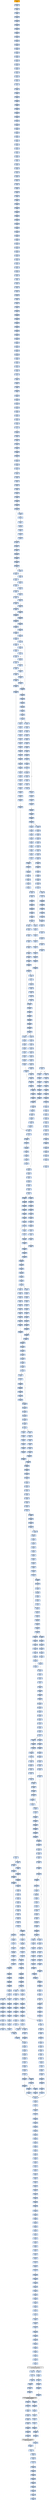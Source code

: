 strict digraph G {
	graph [bgcolor=transparent,
		name=G
	];
	node [color=lightsteelblue,
		fillcolor=lightsteelblue,
		shape=rectangle,
		style=filled
	];
	"0x00424178"	[color=lightgrey,
		fillcolor=orange,
		label="0x00424178
pusha"];
	"0x00424179"	[label="0x00424179
call"];
	"0x00424178" -> "0x00424179"	[color="#000000"];
	"0x0042417e"	[label="0x0042417e
popl"];
	"0x00424179" -> "0x0042417e"	[color="#000000"];
	"0x0042417f"	[label="0x0042417f
addl"];
	"0x0042417e" -> "0x0042417f"	[color="#000000"];
	"0x00424184"	[label="0x00424184
movl"];
	"0x0042417f" -> "0x00424184"	[color="#000000"];
	"0x00424186"	[label="0x00424186
addl"];
	"0x00424184" -> "0x00424186"	[color="#000000"];
	"0x00424188"	[label="0x00424188
subl"];
	"0x00424186" -> "0x00424188"	[color="#000000"];
	"0x0042418a"	[label="0x0042418a
movl"];
	"0x00424188" -> "0x0042418a"	[color="#000000"];
	"0x0042418c"	[label="0x0042418c
lodsw"];
	"0x0042418a" -> "0x0042418c"	[color="#000000"];
	"0x0042418e"	[label="0x0042418e
shll"];
	"0x0042418c" -> "0x0042418e"	[color="#000000"];
	"0x00424191"	[label="0x00424191
movl"];
	"0x0042418e" -> "0x00424191"	[color="#000000"];
	"0x00424193"	[label="0x00424193
pushl"];
	"0x00424191" -> "0x00424193"	[color="#000000"];
	"0x00424194"	[label="0x00424194
lodsl"];
	"0x00424193" -> "0x00424194"	[color="#000000"];
	"0x00424195"	[label="0x00424195
subl"];
	"0x00424194" -> "0x00424195"	[color="#000000"];
	"0x00424197"	[label="0x00424197
addl"];
	"0x00424195" -> "0x00424197"	[color="#000000"];
	"0x00424199"	[label="0x00424199
movl"];
	"0x00424197" -> "0x00424199"	[color="#000000"];
	"0x0042419b"	[label="0x0042419b
pushl"];
	"0x00424199" -> "0x0042419b"	[color="#000000"];
	"0x0042419c"	[label="0x0042419c
pushl"];
	"0x0042419b" -> "0x0042419c"	[color="#000000"];
	"0x0042419d"	[label="0x0042419d
decl"];
	"0x0042419c" -> "0x0042419d"	[color="#000000"];
	"0x0042419e"	[label="0x0042419e
movb"];
	"0x0042419d" -> "0x0042419e"	[color="#000000"];
	"0x004241a2"	[label="0x004241a2
movb"];
	"0x0042419e" -> "0x004241a2"	[color="#000000"];
	"0x004241a5"	[label="0x004241a5
jne"];
	"0x004241a2" -> "0x004241a5"	[color="#000000"];
	"0x004241a7"	[label="0x004241a7
subl"];
	"0x004241a5" -> "0x004241a7"	[color="#000000",
		label=F];
	"0x004241a9"	[label="0x004241a9
lodsb"];
	"0x004241a7" -> "0x004241a9"	[color="#000000"];
	"0x004241aa"	[label="0x004241aa
movl"];
	"0x004241a9" -> "0x004241aa"	[color="#000000"];
	"0x004241ac"	[label="0x004241ac
andb"];
	"0x004241aa" -> "0x004241ac"	[color="#000000"];
	"0x004241af"	[label="0x004241af
andb"];
	"0x004241ac" -> "0x004241af"	[color="#000000"];
	"0x004241b1"	[label="0x004241b1
shll"];
	"0x004241af" -> "0x004241b1"	[color="#000000"];
	"0x004241b4"	[label="0x004241b4
movb"];
	"0x004241b1" -> "0x004241b4"	[color="#000000"];
	"0x004241b6"	[label="0x004241b6
lodsb"];
	"0x004241b4" -> "0x004241b6"	[color="#000000"];
	"0x004241b7"	[label="0x004241b7
orl"];
	"0x004241b6" -> "0x004241b7"	[color="#000000"];
	"0x004241b9"	[label="0x004241b9
pushl"];
	"0x004241b7" -> "0x004241b9"	[color="#000000"];
	"0x004241ba"	[label="0x004241ba
addb"];
	"0x004241b9" -> "0x004241ba"	[color="#000000"];
	"0x004241bc"	[label="0x004241bc
movl"];
	"0x004241ba" -> "0x004241bc"	[color="#000000"];
	"0x004241c1"	[label="0x004241c1
shll"];
	"0x004241bc" -> "0x004241c1"	[color="#000000"];
	"0x004241c3"	[label="0x004241c3
popl"];
	"0x004241c1" -> "0x004241c3"	[color="#000000"];
	"0x004241c4"	[label="0x004241c4
popl"];
	"0x004241c3" -> "0x004241c4"	[color="#000000"];
	"0x004241c5"	[label="0x004241c5
movl"];
	"0x004241c4" -> "0x004241c5"	[color="#000000"];
	"0x004241c7"	[label="0x004241c7
leal"];
	"0x004241c5" -> "0x004241c7"	[color="#000000"];
	"0x004241ce"	[label="0x004241ce
pushl"];
	"0x004241c7" -> "0x004241ce"	[color="#000000"];
	"0x004241cf"	[label="0x004241cf
subl"];
	"0x004241ce" -> "0x004241cf"	[color="#000000"];
	"0x004241d1"	[label="0x004241d1
pushl"];
	"0x004241cf" -> "0x004241d1"	[color="#000000"];
	"0x004241d2"	[label="0x004241d2
pushl"];
	"0x004241d1" -> "0x004241d2"	[color="#000000"];
	"0x004241d3"	[label="0x004241d3
movl"];
	"0x004241d2" -> "0x004241d3"	[color="#000000"];
	"0x004241d5"	[label="0x004241d5
pushl"];
	"0x004241d3" -> "0x004241d5"	[color="#000000"];
	"0x004241d6"	[label="0x004241d6
movw"];
	"0x004241d5" -> "0x004241d6"	[color="#000000"];
	"0x004241d9"	[label="0x004241d9
shll"];
	"0x004241d6" -> "0x004241d9"	[color="#000000"];
	"0x004241dc"	[label="0x004241dc
pushl"];
	"0x004241d9" -> "0x004241dc"	[color="#000000"];
	"0x004241dd"	[label="0x004241dd
pushl"];
	"0x004241dc" -> "0x004241dd"	[color="#000000"];
	"0x004241de"	[label="0x004241de
addl"];
	"0x004241dd" -> "0x004241de"	[color="#000000"];
	"0x004241e1"	[label="0x004241e1
pushl"];
	"0x004241de" -> "0x004241e1"	[color="#000000"];
	"0x004241e2"	[label="0x004241e2
pushl"];
	"0x004241e1" -> "0x004241e2"	[color="#000000"];
	"0x004241e3"	[label="0x004241e3
addl"];
	"0x004241e2" -> "0x004241e3"	[color="#000000"];
	"0x004241e6"	[label="0x004241e6
pushl"];
	"0x004241e3" -> "0x004241e6"	[color="#000000"];
	"0x004241e7"	[label="0x004241e7
pushl"];
	"0x004241e6" -> "0x004241e7"	[color="#000000"];
	"0x004241e8"	[label="0x004241e8
call"];
	"0x004241e7" -> "0x004241e8"	[color="#000000"];
	"0x0042424b"	[label="0x0042424b
pushl"];
	"0x004241e8" -> "0x0042424b"	[color="#000000"];
	"0x0042424c"	[label="0x0042424c
pushl"];
	"0x0042424b" -> "0x0042424c"	[color="#000000"];
	"0x0042424d"	[label="0x0042424d
pushl"];
	"0x0042424c" -> "0x0042424d"	[color="#000000"];
	"0x0042424e"	[label="0x0042424e
pushl"];
	"0x0042424d" -> "0x0042424e"	[color="#000000"];
	"0x0042424f"	[label="0x0042424f
subl"];
	"0x0042424e" -> "0x0042424f"	[color="#000000"];
	"0x00424252"	[label="0x00424252
movl"];
	"0x0042424f" -> "0x00424252"	[color="#000000"];
	"0x00424259"	[label="0x00424259
movl"];
	"0x00424252" -> "0x00424259"	[color="#000000"];
	"0x00424261"	[label="0x00424261
movb"];
	"0x00424259" -> "0x00424261"	[color="#000000"];
	"0x00424266"	[label="0x00424266
movl"];
	"0x00424261" -> "0x00424266"	[color="#000000"];
	"0x0042426d"	[label="0x0042426d
leal"];
	"0x00424266" -> "0x0042426d"	[color="#000000"];
	"0x00424270"	[label="0x00424270
movl"];
	"0x0042426d" -> "0x00424270"	[color="#000000"];
	"0x00424274"	[label="0x00424274
movl"];
	"0x00424270" -> "0x00424274"	[color="#000000"];
	"0x00424279"	[label="0x00424279
movzbl"];
	"0x00424274" -> "0x00424279"	[color="#000000"];
	"0x0042427d"	[label="0x0042427d
movl"];
	"0x00424279" -> "0x0042427d"	[color="#000000"];
	"0x0042427f"	[label="0x0042427f
shll"];
	"0x0042427d" -> "0x0042427f"	[color="#000000"];
	"0x00424281"	[label="0x00424281
movl"];
	"0x0042427f" -> "0x00424281"	[color="#000000"];
	"0x00424283"	[label="0x00424283
decl"];
	"0x00424281" -> "0x00424283"	[color="#000000"];
	"0x00424284"	[label="0x00424284
movl"];
	"0x00424283" -> "0x00424284"	[color="#000000"];
	"0x00424288"	[label="0x00424288
movzbl"];
	"0x00424284" -> "0x00424288"	[color="#000000"];
	"0x0042428c"	[label="0x0042428c
shll"];
	"0x00424288" -> "0x0042428c"	[color="#000000"];
	"0x0042428e"	[label="0x0042428e
decl"];
	"0x0042428c" -> "0x0042428e"	[color="#000000"];
	"0x0042428f"	[label="0x0042428f
movl"];
	"0x0042428e" -> "0x0042428f"	[color="#000000"];
	"0x00424293"	[label="0x00424293
movl"];
	"0x0042428f" -> "0x00424293"	[color="#000000"];
	"0x0042429a"	[label="0x0042429a
movzbl"];
	"0x00424293" -> "0x0042429a"	[color="#000000"];
	"0x0042429d"	[label="0x0042429d
movl"];
	"0x0042429a" -> "0x0042429d"	[color="#000000"];
	"0x004242a4"	[label="0x004242a4
movl"];
	"0x0042429d" -> "0x004242a4"	[color="#000000"];
	"0x004242ac"	[label="0x004242ac
movl"];
	"0x004242a4" -> "0x004242ac"	[color="#000000"];
	"0x004242b2"	[label="0x004242b2
movl"];
	"0x004242ac" -> "0x004242b2"	[color="#000000"];
	"0x004242b7"	[label="0x004242b7
movl"];
	"0x004242b2" -> "0x004242b7"	[color="#000000"];
	"0x004242bb"	[label="0x004242bb
movl"];
	"0x004242b7" -> "0x004242bb"	[color="#000000"];
	"0x004242c3"	[label="0x004242c3
movl"];
	"0x004242bb" -> "0x004242c3"	[color="#000000"];
	"0x004242cb"	[label="0x004242cb
movl"];
	"0x004242c3" -> "0x004242cb"	[color="#000000"];
	"0x004242d3"	[label="0x004242d3
movl"];
	"0x004242cb" -> "0x004242d3"	[color="#000000"];
	"0x004242db"	[label="0x004242db
movzbl"];
	"0x004242d3" -> "0x004242db"	[color="#000000"];
	"0x004242df"	[label="0x004242df
addl"];
	"0x004242db" -> "0x004242df"	[color="#000000"];
	"0x004242e1"	[label="0x004242e1
shll"];
	"0x004242df" -> "0x004242e1"	[color="#000000"];
	"0x004242e3"	[label="0x004242e3
leal"];
	"0x004242e1" -> "0x004242e3"	[color="#000000"];
	"0x004242e9"	[label="0x004242e9
cmpl"];
	"0x004242e3" -> "0x004242e9"	[color="#000000"];
	"0x004242ed"	[label="0x004242ed
jae"];
	"0x004242e9" -> "0x004242ed"	[color="#000000"];
	"0x004242ef"	[label="0x004242ef
movl"];
	"0x004242ed" -> "0x004242ef"	[color="#000000",
		label=F];
	"0x004242f3"	[label="0x004242f3
movw"];
	"0x004242ef" -> "0x004242f3"	[color="#000000"];
	"0x004242f8"	[label="0x004242f8
addl"];
	"0x004242f3" -> "0x004242f8"	[color="#000000"];
	"0x004242fb"	[label="0x004242fb
loop"];
	"0x004242f8" -> "0x004242fb"	[color="#000000"];
	"0x004242fd"	[label="0x004242fd
movl"];
	"0x004242fb" -> "0x004242fd"	[color="#000000",
		label=F];
	"0x00424304"	[label="0x00424304
xorl"];
	"0x004242fd" -> "0x00424304"	[color="#000000"];
	"0x00424306"	[label="0x00424306
movl"];
	"0x00424304" -> "0x00424306"	[color="#000000"];
	"0x0042430e"	[label="0x0042430e
movl"];
	"0x00424306" -> "0x0042430e"	[color="#000000"];
	"0x00424310"	[label="0x00424310
addl"];
	"0x0042430e" -> "0x00424310"	[color="#000000"];
	"0x00424317"	[label="0x00424317
movl"];
	"0x00424310" -> "0x00424317"	[color="#000000"];
	"0x0042431b"	[label="0x0042431b
xorl"];
	"0x00424317" -> "0x0042431b"	[color="#000000"];
	"0x0042431d"	[label="0x0042431d
cmpl"];
	"0x0042431b" -> "0x0042431d"	[color="#000000"];
	"0x00424321"	[label="0x00424321
je"];
	"0x0042431d" -> "0x00424321"	[color="#000000"];
	"0x00424327"	[label="0x00424327
movzbl"];
	"0x00424321" -> "0x00424327"	[color="#000000",
		label=F];
	"0x0042432a"	[label="0x0042432a
shll"];
	"0x00424327" -> "0x0042432a"	[color="#000000"];
	"0x0042432d"	[label="0x0042432d
incl"];
	"0x0042432a" -> "0x0042432d"	[color="#000000"];
	"0x0042432e"	[label="0x0042432e
incl"];
	"0x0042432d" -> "0x0042432e"	[color="#000000"];
	"0x0042432f"	[label="0x0042432f
orl"];
	"0x0042432e" -> "0x0042432f"	[color="#000000"];
	"0x00424331"	[label="0x00424331
cmpl"];
	"0x0042432f" -> "0x00424331"	[color="#000000"];
	"0x00424334"	[label="0x00424334
jle"];
	"0x00424331" -> "0x00424334"	[color="#000000"];
	"0x00424336"	[label="0x00424336
movl"];
	"0x00424334" -> "0x00424336"	[color="#000000",
		label=F];
	"0x0042433d"	[label="0x0042433d
cmpl"];
	"0x00424336" -> "0x0042433d"	[color="#000000"];
	"0x00424341"	[label="0x00424341
jae"];
	"0x0042433d" -> "0x00424341"	[color="#000000"];
	"0x00424347"	[label="0x00424347
movl"];
	"0x00424341" -> "0x00424347"	[color="#000000",
		label=F];
	"0x0042434b"	[label="0x0042434b
andl"];
	"0x00424347" -> "0x0042434b"	[color="#000000"];
	"0x0042434f"	[label="0x0042434f
movl"];
	"0x0042434b" -> "0x0042434f"	[color="#000000"];
	"0x00424353"	[label="0x00424353
movl"];
	"0x0042434f" -> "0x00424353"	[color="#000000"];
	"0x00424357"	[label="0x00424357
shll"];
	"0x00424353" -> "0x00424357"	[color="#000000"];
	"0x0042435a"	[label="0x0042435a
movl"];
	"0x00424357" -> "0x0042435a"	[color="#000000"];
	"0x0042435e"	[label="0x0042435e
addl"];
	"0x0042435a" -> "0x0042435e"	[color="#000000"];
	"0x00424360"	[label="0x00424360
cmpl"];
	"0x0042435e" -> "0x00424360"	[color="#000000"];
	"0x00424368"	[label="0x00424368
leal"];
	"0x00424360" -> "0x00424368"	[color="#000000"];
	"0x0042436b"	[label="0x0042436b
ja"];
	"0x00424368" -> "0x0042436b"	[color="#000000"];
	"0x00424385"	[label="0x00424385
movl"];
	"0x0042436b" -> "0x00424385"	[color="#000000",
		label=T];
	"0x0042436d"	[label="0x0042436d
cmpl"];
	"0x0042436b" -> "0x0042436d"	[color="#000000",
		label=F];
	"0x00424389"	[label="0x00424389
movw"];
	"0x00424385" -> "0x00424389"	[color="#000000"];
	"0x0042438d"	[label="0x0042438d
shrl"];
	"0x00424389" -> "0x0042438d"	[color="#000000"];
	"0x00424390"	[label="0x00424390
movzwl"];
	"0x0042438d" -> "0x00424390"	[color="#000000"];
	"0x00424393"	[label="0x00424393
imull"];
	"0x00424390" -> "0x00424393"	[color="#000000"];
	"0x00424396"	[label="0x00424396
cmpl"];
	"0x00424393" -> "0x00424396"	[color="#000000"];
	"0x00424398"	[label="0x00424398
jae"];
	"0x00424396" -> "0x00424398"	[color="#000000"];
	"0x0042439e"	[label="0x0042439e
movl"];
	"0x00424398" -> "0x0042439e"	[color="#000000",
		label=F];
	"0x0042457b"	[label="0x0042457b
movl"];
	"0x00424398" -> "0x0042457b"	[color="#000000",
		label=T];
	"0x004243a2"	[label="0x004243a2
movl"];
	"0x0042439e" -> "0x004243a2"	[color="#000000"];
	"0x004243a7"	[label="0x004243a7
subl"];
	"0x004243a2" -> "0x004243a7"	[color="#000000"];
	"0x004243a9"	[label="0x004243a9
movb"];
	"0x004243a7" -> "0x004243a9"	[color="#000000"];
	"0x004243ad"	[label="0x004243ad
sarl"];
	"0x004243a9" -> "0x004243ad"	[color="#000000"];
	"0x004243b0"	[label="0x004243b0
movl"];
	"0x004243ad" -> "0x004243b0"	[color="#000000"];
	"0x004243b5"	[label="0x004243b5
leal"];
	"0x004243b0" -> "0x004243b5"	[color="#000000"];
	"0x004243b8"	[label="0x004243b8
movzbl"];
	"0x004243b5" -> "0x004243b8"	[color="#000000"];
	"0x004243bd"	[label="0x004243bd
movw"];
	"0x004243b8" -> "0x004243bd"	[color="#000000"];
	"0x004243c1"	[label="0x004243c1
movl"];
	"0x004243bd" -> "0x004243c1"	[color="#000000"];
	"0x004243c5"	[label="0x004243c5
andl"];
	"0x004243c1" -> "0x004243c5"	[color="#000000"];
	"0x004243c9"	[label="0x004243c9
movl"];
	"0x004243c5" -> "0x004243c9"	[color="#000000"];
	"0x004243cd"	[label="0x004243cd
shll"];
	"0x004243c9" -> "0x004243cd"	[color="#000000"];
	"0x004243cf"	[label="0x004243cf
movl"];
	"0x004243cd" -> "0x004243cf"	[color="#000000"];
	"0x004243d4"	[label="0x004243d4
subl"];
	"0x004243cf" -> "0x004243d4"	[color="#000000"];
	"0x004243d8"	[label="0x004243d8
sarl"];
	"0x004243d4" -> "0x004243d8"	[color="#000000"];
	"0x004243da"	[label="0x004243da
addl"];
	"0x004243d8" -> "0x004243da"	[color="#000000"];
	"0x004243dc"	[label="0x004243dc
imull"];
	"0x004243da" -> "0x004243dc"	[color="#000000"];
	"0x004243e2"	[label="0x004243e2
cmpl"];
	"0x004243dc" -> "0x004243e2"	[color="#000000"];
	"0x004243e7"	[label="0x004243e7
leal"];
	"0x004243e2" -> "0x004243e7"	[color="#000000"];
	"0x004243ee"	[label="0x004243ee
movl"];
	"0x004243e7" -> "0x004243ee"	[color="#000000"];
	"0x004243f2"	[label="0x004243f2
jle"];
	"0x004243ee" -> "0x004243f2"	[color="#000000"];
	"0x004244c2"	[label="0x004244c2
leal"];
	"0x004243f2" -> "0x004244c2"	[color="#000000",
		label=T];
	"0x004243f8"	[label="0x004243f8
movl"];
	"0x004243f2" -> "0x004243f8"	[color="#000000",
		label=F];
	"0x004244c5"	[label="0x004244c5
movl"];
	"0x004244c2" -> "0x004244c5"	[color="#000000"];
	"0x004244c9"	[label="0x004244c9
addl"];
	"0x004244c5" -> "0x004244c9"	[color="#000000"];
	"0x004244cb"	[label="0x004244cb
cmpl"];
	"0x004244c9" -> "0x004244cb"	[color="#000000"];
	"0x004244d3"	[label="0x004244d3
ja"];
	"0x004244cb" -> "0x004244d3"	[color="#000000"];
	"0x004244ed"	[label="0x004244ed
movl"];
	"0x004244d3" -> "0x004244ed"	[color="#000000",
		label=T];
	"0x004244d5"	[label="0x004244d5
cmpl"];
	"0x004244d3" -> "0x004244d5"	[color="#000000",
		label=F];
	"0x004244f1"	[label="0x004244f1
movw"];
	"0x004244ed" -> "0x004244f1"	[color="#000000"];
	"0x004244f5"	[label="0x004244f5
shrl"];
	"0x004244f1" -> "0x004244f5"	[color="#000000"];
	"0x004244f8"	[label="0x004244f8
movzwl"];
	"0x004244f5" -> "0x004244f8"	[color="#000000"];
	"0x004244fb"	[label="0x004244fb
imull"];
	"0x004244f8" -> "0x004244fb"	[color="#000000"];
	"0x004244fe"	[label="0x004244fe
cmpl"];
	"0x004244fb" -> "0x004244fe"	[color="#000000"];
	"0x00424500"	[label="0x00424500
jae"];
	"0x004244fe" -> "0x00424500"	[color="#000000"];
	"0x00424502"	[label="0x00424502
movl"];
	"0x00424500" -> "0x00424502"	[color="#000000",
		label=F];
	"0x0042451b"	[label="0x0042451b
subl"];
	"0x00424500" -> "0x0042451b"	[color="#000000",
		label=T];
	"0x00424506"	[label="0x00424506
movl"];
	"0x00424502" -> "0x00424506"	[color="#000000"];
	"0x0042450b"	[label="0x0042450b
subl"];
	"0x00424506" -> "0x0042450b"	[color="#000000"];
	"0x0042450d"	[label="0x0042450d
movl"];
	"0x0042450b" -> "0x0042450d"	[color="#000000"];
	"0x0042450f"	[label="0x0042450f
sarl"];
	"0x0042450d" -> "0x0042450f"	[color="#000000"];
	"0x00424512"	[label="0x00424512
leal"];
	"0x0042450f" -> "0x00424512"	[color="#000000"];
	"0x00424515"	[label="0x00424515
movw"];
	"0x00424512" -> "0x00424515"	[color="#000000"];
	"0x00424519"	[label="0x00424519
jmp"];
	"0x00424515" -> "0x00424519"	[color="#000000"];
	"0x004244ba"	[label="0x004244ba
cmpl"];
	"0x00424519" -> "0x004244ba"	[color="#000000"];
	"0x004244c0"	[label="0x004244c0
jg"];
	"0x004244ba" -> "0x004244c0"	[color="#000000"];
	"0x00424533"	[label="0x00424533
movl"];
	"0x004244c0" -> "0x00424533"	[color="#000000",
		label=T];
	"0x0042451f"	[label="0x0042451f
subl"];
	"0x0042451b" -> "0x0042451f"	[color="#000000"];
	"0x00424521"	[label="0x00424521
movl"];
	"0x0042451f" -> "0x00424521"	[color="#000000"];
	"0x00424523"	[label="0x00424523
leal"];
	"0x00424521" -> "0x00424523"	[color="#000000"];
	"0x00424526"	[label="0x00424526
shrw"];
	"0x00424523" -> "0x00424526"	[color="#000000"];
	"0x0042452a"	[label="0x0042452a
subw"];
	"0x00424526" -> "0x0042452a"	[color="#000000"];
	"0x0042452d"	[label="0x0042452d
movw"];
	"0x0042452a" -> "0x0042452d"	[color="#000000"];
	"0x00424531"	[label="0x00424531
jmp"];
	"0x0042452d" -> "0x00424531"	[color="#000000"];
	"0x00424531" -> "0x004244ba"	[color="#000000"];
	"0x00424537"	[label="0x00424537
movl"];
	"0x00424533" -> "0x00424537"	[color="#000000"];
	"0x00424539"	[label="0x00424539
movl"];
	"0x00424537" -> "0x00424539"	[color="#000000"];
	"0x00424540"	[label="0x00424540
movb"];
	"0x00424539" -> "0x00424540"	[color="#000000"];
	"0x00424544"	[label="0x00424544
movb"];
	"0x00424540" -> "0x00424544"	[color="#000000"];
	"0x00424547"	[label="0x00424547
incl"];
	"0x00424544" -> "0x00424547"	[color="#000000"];
	"0x00424548"	[label="0x00424548
cmpl"];
	"0x00424547" -> "0x00424548"	[color="#000000"];
	"0x0042454d"	[label="0x0042454d
movl"];
	"0x00424548" -> "0x0042454d"	[color="#000000"];
	"0x00424551"	[label="0x00424551
jg"];
	"0x0042454d" -> "0x00424551"	[color="#000000"];
	"0x00424553"	[label="0x00424553
movl"];
	"0x00424551" -> "0x00424553"	[color="#000000",
		label=F];
	"0x00424560"	[label="0x00424560
cmpl"];
	"0x00424551" -> "0x00424560"	[color="#000000",
		label=T];
	"0x0042455b"	[label="0x0042455b
jmp"];
	"0x00424553" -> "0x0042455b"	[color="#000000"];
	"0x00424c7c"	[label="0x00424c7c
movl"];
	"0x0042455b" -> "0x00424c7c"	[color="#000000"];
	"0x00424c83"	[label="0x00424c83
cmpl"];
	"0x00424c7c" -> "0x00424c83"	[color="#000000"];
	"0x00424c87"	[label="0x00424c87
jb"];
	"0x00424c83" -> "0x00424c87"	[color="#000000"];
	"0x00424c8d"	[label="0x00424c8d
cmpl"];
	"0x00424c87" -> "0x00424c8d"	[color="#000000",
		label=F];
	"0x00424371"	[label="0x00424371
je"];
	"0x0042436d" -> "0x00424371"	[color="#000000"];
	"0x00424377"	[label="0x00424377
shll"];
	"0x00424371" -> "0x00424377"	[color="#000000",
		label=F];
	"0x0042437c"	[label="0x0042437c
movzbl"];
	"0x00424377" -> "0x0042437c"	[color="#000000"];
	"0x0042437f"	[label="0x0042437f
shll"];
	"0x0042437c" -> "0x0042437f"	[color="#000000"];
	"0x00424382"	[label="0x00424382
incl"];
	"0x0042437f" -> "0x00424382"	[color="#000000"];
	"0x00424383"	[label="0x00424383
orl"];
	"0x00424382" -> "0x00424383"	[color="#000000"];
	"0x00424383" -> "0x00424385"	[color="#000000"];
	"0x004244d9"	[label="0x004244d9
je"];
	"0x004244d5" -> "0x004244d9"	[color="#000000"];
	"0x004244df"	[label="0x004244df
shll"];
	"0x004244d9" -> "0x004244df"	[color="#000000",
		label=F];
	"0x004244e4"	[label="0x004244e4
movzbl"];
	"0x004244df" -> "0x004244e4"	[color="#000000"];
	"0x004244e7"	[label="0x004244e7
shll"];
	"0x004244e4" -> "0x004244e7"	[color="#000000"];
	"0x004244ea"	[label="0x004244ea
incl"];
	"0x004244e7" -> "0x004244ea"	[color="#000000"];
	"0x004244eb"	[label="0x004244eb
orl"];
	"0x004244ea" -> "0x004244eb"	[color="#000000"];
	"0x004244eb" -> "0x004244ed"	[color="#000000"];
	"0x0042457f"	[label="0x0042457f
subl"];
	"0x0042457b" -> "0x0042457f"	[color="#000000"];
	"0x00424581"	[label="0x00424581
movl"];
	"0x0042457f" -> "0x00424581"	[color="#000000"];
	"0x00424585"	[label="0x00424585
subl"];
	"0x00424581" -> "0x00424585"	[color="#000000"];
	"0x00424587"	[label="0x00424587
movl"];
	"0x00424585" -> "0x00424587"	[color="#000000"];
	"0x00424589"	[label="0x00424589
shrw"];
	"0x00424587" -> "0x00424589"	[color="#000000"];
	"0x0042458d"	[label="0x0042458d
subw"];
	"0x00424589" -> "0x0042458d"	[color="#000000"];
	"0x00424590"	[label="0x00424590
cmpl"];
	"0x0042458d" -> "0x00424590"	[color="#000000"];
	"0x00424596"	[label="0x00424596
movw"];
	"0x00424590" -> "0x00424596"	[color="#000000"];
	"0x0042459a"	[label="0x0042459a
movl"];
	"0x00424596" -> "0x0042459a"	[color="#000000"];
	"0x0042459e"	[label="0x0042459e
leal"];
	"0x0042459a" -> "0x0042459e"	[color="#000000"];
	"0x004245a2"	[label="0x004245a2
movl"];
	"0x0042459e" -> "0x004245a2"	[color="#000000"];
	"0x004245a6"	[label="0x004245a6
ja"];
	"0x004245a2" -> "0x004245a6"	[color="#000000"];
	"0x004245a8"	[label="0x004245a8
cmpl"];
	"0x004245a6" -> "0x004245a8"	[color="#000000",
		label=F];
	"0x004245be"	[label="0x004245be
movl"];
	"0x004245a6" -> "0x004245be"	[color="#000000",
		label=T];
	"0x004245ac"	[label="0x004245ac
je"];
	"0x004245a8" -> "0x004245ac"	[color="#000000"];
	"0x004245b2"	[label="0x004245b2
movzbl"];
	"0x004245ac" -> "0x004245b2"	[color="#000000",
		label=F];
	"0x004245b5"	[label="0x004245b5
shll"];
	"0x004245b2" -> "0x004245b5"	[color="#000000"];
	"0x004245b8"	[label="0x004245b8
shll"];
	"0x004245b5" -> "0x004245b8"	[color="#000000"];
	"0x004245bb"	[label="0x004245bb
incl"];
	"0x004245b8" -> "0x004245bb"	[color="#000000"];
	"0x004245bc"	[label="0x004245bc
orl"];
	"0x004245bb" -> "0x004245bc"	[color="#000000"];
	"0x004245bc" -> "0x004245be"	[color="#000000"];
	"0x004245c2"	[label="0x004245c2
movl"];
	"0x004245be" -> "0x004245c2"	[color="#000000"];
	"0x004245c4"	[label="0x004245c4
shrl"];
	"0x004245c2" -> "0x004245c4"	[color="#000000"];
	"0x004245c7"	[label="0x004245c7
movw"];
	"0x004245c4" -> "0x004245c7"	[color="#000000"];
	"0x004245ce"	[label="0x004245ce
movzwl"];
	"0x004245c7" -> "0x004245ce"	[color="#000000"];
	"0x004245d1"	[label="0x004245d1
imull"];
	"0x004245ce" -> "0x004245d1"	[color="#000000"];
	"0x004245d4"	[label="0x004245d4
cmpl"];
	"0x004245d1" -> "0x004245d4"	[color="#000000"];
	"0x004245d6"	[label="0x004245d6
jae"];
	"0x004245d4" -> "0x004245d6"	[color="#000000"];
	"0x0042462a"	[label="0x0042462a
movl"];
	"0x004245d6" -> "0x0042462a"	[color="#000000",
		label=T];
	"0x004245d8"	[label="0x004245d8
movl"];
	"0x004245d6" -> "0x004245d8"	[color="#000000",
		label=F];
	"0x0042462c"	[label="0x0042462c
subl"];
	"0x0042462a" -> "0x0042462c"	[color="#000000"];
	"0x0042462e"	[label="0x0042462e
subl"];
	"0x0042462c" -> "0x0042462e"	[color="#000000"];
	"0x00424630"	[label="0x00424630
movl"];
	"0x0042462e" -> "0x00424630"	[color="#000000"];
	"0x00424632"	[label="0x00424632
shrw"];
	"0x00424630" -> "0x00424632"	[color="#000000"];
	"0x00424636"	[label="0x00424636
movl"];
	"0x00424632" -> "0x00424636"	[color="#000000"];
	"0x0042463a"	[label="0x0042463a
subw"];
	"0x00424636" -> "0x0042463a"	[color="#000000"];
	"0x0042463d"	[label="0x0042463d
cmpl"];
	"0x0042463a" -> "0x0042463d"	[color="#000000"];
	"0x00424643"	[label="0x00424643
movw"];
	"0x0042463d" -> "0x00424643"	[color="#000000"];
	"0x0042464a"	[label="0x0042464a
ja"];
	"0x00424643" -> "0x0042464a"	[color="#000000"];
	"0x00424662"	[label="0x00424662
movl"];
	"0x0042464a" -> "0x00424662"	[color="#000000",
		label=T];
	"0x0042464c"	[label="0x0042464c
cmpl"];
	"0x0042464a" -> "0x0042464c"	[color="#000000",
		label=F];
	"0x00424666"	[label="0x00424666
movl"];
	"0x00424662" -> "0x00424666"	[color="#000000"];
	"0x00424668"	[label="0x00424668
shrl"];
	"0x00424666" -> "0x00424668"	[color="#000000"];
	"0x0042466b"	[label="0x0042466b
movw"];
	"0x00424668" -> "0x0042466b"	[color="#000000"];
	"0x00424672"	[label="0x00424672
movzwl"];
	"0x0042466b" -> "0x00424672"	[color="#000000"];
	"0x00424675"	[label="0x00424675
imull"];
	"0x00424672" -> "0x00424675"	[color="#000000"];
	"0x00424678"	[label="0x00424678
cmpl"];
	"0x00424675" -> "0x00424678"	[color="#000000"];
	"0x0042467a"	[label="0x0042467a
jae"];
	"0x00424678" -> "0x0042467a"	[color="#000000"];
	"0x00424680"	[label="0x00424680
movl"];
	"0x0042467a" -> "0x00424680"	[color="#000000",
		label=F];
	"0x00424763"	[label="0x00424763
movl"];
	"0x0042467a" -> "0x00424763"	[color="#000000",
		label=T];
	"0x00424685"	[label="0x00424685
movl"];
	"0x00424680" -> "0x00424685"	[color="#000000"];
	"0x00424687"	[label="0x00424687
subl"];
	"0x00424685" -> "0x00424687"	[color="#000000"];
	"0x00424689"	[label="0x00424689
movl"];
	"0x00424687" -> "0x00424689"	[color="#000000"];
	"0x00424691"	[label="0x00424691
movl"];
	"0x00424689" -> "0x00424691"	[color="#000000"];
	"0x00424693"	[label="0x00424693
sarl"];
	"0x00424691" -> "0x00424693"	[color="#000000"];
	"0x00424696"	[label="0x00424696
leal"];
	"0x00424693" -> "0x00424696"	[color="#000000"];
	"0x00424699"	[label="0x00424699
movl"];
	"0x00424696" -> "0x00424699"	[color="#000000"];
	"0x0042469d"	[label="0x0042469d
movw"];
	"0x00424699" -> "0x0042469d"	[color="#000000"];
	"0x004246a4"	[label="0x004246a4
movl"];
	"0x0042469d" -> "0x004246a4"	[color="#000000"];
	"0x004246a8"	[label="0x004246a8
movl"];
	"0x004246a4" -> "0x004246a8"	[color="#000000"];
	"0x004246ac"	[label="0x004246ac
shll"];
	"0x004246a8" -> "0x004246ac"	[color="#000000"];
	"0x004246af"	[label="0x004246af
addl"];
	"0x004246ac" -> "0x004246af"	[color="#000000"];
	"0x004246b3"	[label="0x004246b3
cmpl"];
	"0x004246af" -> "0x004246b3"	[color="#000000"];
	"0x004246b9"	[label="0x004246b9
leal"];
	"0x004246b3" -> "0x004246b9"	[color="#000000"];
	"0x004246bc"	[label="0x004246bc
ja"];
	"0x004246b9" -> "0x004246bc"	[color="#000000"];
	"0x004246d4"	[label="0x004246d4
movw"];
	"0x004246bc" -> "0x004246d4"	[color="#000000",
		label=T];
	"0x004246be"	[label="0x004246be
cmpl"];
	"0x004246bc" -> "0x004246be"	[color="#000000",
		label=F];
	"0x004246db"	[label="0x004246db
movl"];
	"0x004246d4" -> "0x004246db"	[color="#000000"];
	"0x004246dd"	[label="0x004246dd
shrl"];
	"0x004246db" -> "0x004246dd"	[color="#000000"];
	"0x004246e0"	[label="0x004246e0
movzwl"];
	"0x004246dd" -> "0x004246e0"	[color="#000000"];
	"0x004246e3"	[label="0x004246e3
imull"];
	"0x004246e0" -> "0x004246e3"	[color="#000000"];
	"0x004246e6"	[label="0x004246e6
cmpl"];
	"0x004246e3" -> "0x004246e6"	[color="#000000"];
	"0x004246e8"	[label="0x004246e8
jae"];
	"0x004246e6" -> "0x004246e8"	[color="#000000"];
	"0x004246ea"	[label="0x004246ea
subl"];
	"0x004246e8" -> "0x004246ea"	[color="#000000",
		label=F];
	"0x0042474a"	[label="0x0042474a
subl"];
	"0x004246e8" -> "0x0042474a"	[color="#000000",
		label=T];
	"0x004246ee"	[label="0x004246ee
sarl"];
	"0x004246ea" -> "0x004246ee"	[color="#000000"];
	"0x004246f3"	[label="0x004246f3
movl"];
	"0x004246ee" -> "0x004246f3"	[color="#000000"];
	"0x004246f7"	[label="0x004246f7
movl"];
	"0x004246f3" -> "0x004246f7"	[color="#000000"];
	"0x004246fb"	[label="0x004246fb
cmpl"];
	"0x004246f7" -> "0x004246fb"	[color="#000000"];
	"0x00424700"	[label="0x00424700
leal"];
	"0x004246fb" -> "0x00424700"	[color="#000000"];
	"0x00424703"	[label="0x00424703
movw"];
	"0x00424700" -> "0x00424703"	[color="#000000"];
	"0x0042470a"	[label="0x0042470a
je"];
	"0x00424703" -> "0x0042470a"	[color="#000000"];
	"0x00424710"	[label="0x00424710
xorl"];
	"0x0042470a" -> "0x00424710"	[color="#000000",
		label=F];
	"0x00424712"	[label="0x00424712
cmpl"];
	"0x00424710" -> "0x00424712"	[color="#000000"];
	"0x00424717"	[label="0x00424717
movl"];
	"0x00424712" -> "0x00424717"	[color="#000000"];
	"0x0042471e"	[label="0x0042471e
movl"];
	"0x00424717" -> "0x0042471e"	[color="#000000"];
	"0x00424722"	[label="0x00424722
setg"];
	"0x0042471e" -> "0x00424722"	[color="#000000"];
	"0x00424725"	[label="0x00424725
leal"];
	"0x00424722" -> "0x00424725"	[color="#000000"];
	"0x00424729"	[label="0x00424729
movl"];
	"0x00424725" -> "0x00424729"	[color="#000000"];
	"0x0042472d"	[label="0x0042472d
movl"];
	"0x00424729" -> "0x0042472d"	[color="#000000"];
	"0x00424731"	[label="0x00424731
subl"];
	"0x0042472d" -> "0x00424731"	[color="#000000"];
	"0x00424735"	[label="0x00424735
movb"];
	"0x00424731" -> "0x00424735"	[color="#000000"];
	"0x00424738"	[label="0x00424738
movb"];
	"0x00424735" -> "0x00424738"	[color="#000000"];
	"0x0042473c"	[label="0x0042473c
movb"];
	"0x00424738" -> "0x0042473c"	[color="#000000"];
	"0x00424740"	[label="0x00424740
incl"];
	"0x0042473c" -> "0x00424740"	[color="#000000"];
	"0x00424741"	[label="0x00424741
movl"];
	"0x00424740" -> "0x00424741"	[color="#000000"];
	"0x00424745"	[label="0x00424745
jmp"];
	"0x00424741" -> "0x00424745"	[color="#000000"];
	"0x00424745" -> "0x00424c7c"	[color="#000000"];
	"0x004243fc"	[label="0x004243fc
subl"];
	"0x004243f8" -> "0x004243fc"	[color="#000000"];
	"0x00424400"	[label="0x00424400
movl"];
	"0x004243fc" -> "0x00424400"	[color="#000000"];
	"0x00424407"	[label="0x00424407
movzbl"];
	"0x00424400" -> "0x00424407"	[color="#000000"];
	"0x0042440b"	[label="0x0042440b
movl"];
	"0x00424407" -> "0x0042440b"	[color="#000000"];
	"0x0042440f"	[label="0x0042440f
shll"];
	"0x0042440b" -> "0x0042440f"	[color="#000000"];
	"0x00424413"	[label="0x00424413
movl"];
	"0x0042440f" -> "0x00424413"	[color="#000000"];
	"0x00424417"	[label="0x00424417
leal"];
	"0x00424413" -> "0x00424417"	[color="#000000"];
	"0x0042441a"	[label="0x0042441a
movl"];
	"0x00424417" -> "0x0042441a"	[color="#000000"];
	"0x0042441e"	[label="0x0042441e
andl"];
	"0x0042441a" -> "0x0042441e"	[color="#000000"];
	"0x00424424"	[label="0x00424424
cmpl"];
	"0x0042441e" -> "0x00424424"	[color="#000000"];
	"0x0042442c"	[label="0x0042442c
leal"];
	"0x00424424" -> "0x0042442c"	[color="#000000"];
	"0x00424430"	[label="0x00424430
movl"];
	"0x0042442c" -> "0x00424430"	[color="#000000"];
	"0x00424434"	[label="0x00424434
leal"];
	"0x00424430" -> "0x00424434"	[color="#000000"];
	"0x00424437"	[label="0x00424437
ja"];
	"0x00424434" -> "0x00424437"	[color="#000000"];
	"0x00424451"	[label="0x00424451
movl"];
	"0x00424437" -> "0x00424451"	[color="#000000",
		label=T];
	"0x00424439"	[label="0x00424439
cmpl"];
	"0x00424437" -> "0x00424439"	[color="#000000",
		label=F];
	"0x00424455"	[label="0x00424455
movw"];
	"0x00424451" -> "0x00424455"	[color="#000000"];
	"0x0042445c"	[label="0x0042445c
shrl"];
	"0x00424455" -> "0x0042445c"	[color="#000000"];
	"0x0042445f"	[label="0x0042445f
movzwl"];
	"0x0042445c" -> "0x0042445f"	[color="#000000"];
	"0x00424462"	[label="0x00424462
imull"];
	"0x0042445f" -> "0x00424462"	[color="#000000"];
	"0x00424465"	[label="0x00424465
cmpl"];
	"0x00424462" -> "0x00424465"	[color="#000000"];
	"0x00424467"	[label="0x00424467
jae"];
	"0x00424465" -> "0x00424467"	[color="#000000"];
	"0x0042448c"	[label="0x0042448c
subl"];
	"0x00424467" -> "0x0042448c"	[color="#000000",
		label=T];
	"0x00424469"	[label="0x00424469
movl"];
	"0x00424467" -> "0x00424469"	[color="#000000",
		label=F];
	"0x00424490"	[label="0x00424490
subl"];
	"0x0042448c" -> "0x00424490"	[color="#000000"];
	"0x00424492"	[label="0x00424492
movl"];
	"0x00424490" -> "0x00424492"	[color="#000000"];
	"0x00424494"	[label="0x00424494
leal"];
	"0x00424492" -> "0x00424494"	[color="#000000"];
	"0x00424497"	[label="0x00424497
shrw"];
	"0x00424494" -> "0x00424497"	[color="#000000"];
	"0x0042449b"	[label="0x0042449b
subw"];
	"0x00424497" -> "0x0042449b"	[color="#000000"];
	"0x0042449e"	[label="0x0042449e
cmpl"];
	"0x0042449b" -> "0x0042449e"	[color="#000000"];
	"0x004244a3"	[label="0x004244a3
movw"];
	"0x0042449e" -> "0x004244a3"	[color="#000000"];
	"0x004244aa"	[label="0x004244aa
je"];
	"0x004244a3" -> "0x004244aa"	[color="#000000"];
	"0x004244aa" -> "0x004244ba"	[color="#000000",
		label=T];
	"0x004244ac"	[label="0x004244ac
cmpl"];
	"0x004244aa" -> "0x004244ac"	[color="#000000",
		label=F];
	"0x00424565"	[label="0x00424565
jg"];
	"0x00424560" -> "0x00424565"	[color="#000000"];
	"0x00424567"	[label="0x00424567
subl"];
	"0x00424565" -> "0x00424567"	[color="#000000",
		label=F];
	"0x00424571"	[label="0x00424571
subl"];
	"0x00424565" -> "0x00424571"	[color="#000000",
		label=T];
	"0x0042456c"	[label="0x0042456c
jmp"];
	"0x00424567" -> "0x0042456c"	[color="#000000"];
	"0x0042456c" -> "0x00424c7c"	[color="#000000"];
	"0x004245da"	[label="0x004245da
movl"];
	"0x004245d8" -> "0x004245da"	[color="#000000"];
	"0x004245df"	[label="0x004245df
subl"];
	"0x004245da" -> "0x004245df"	[color="#000000"];
	"0x004245e1"	[label="0x004245e1
movl"];
	"0x004245df" -> "0x004245e1"	[color="#000000"];
	"0x004245e5"	[label="0x004245e5
sarl"];
	"0x004245e1" -> "0x004245e5"	[color="#000000"];
	"0x004245e8"	[label="0x004245e8
movl"];
	"0x004245e5" -> "0x004245e8"	[color="#000000"];
	"0x004245ec"	[label="0x004245ec
leal"];
	"0x004245e8" -> "0x004245ec"	[color="#000000"];
	"0x004245ef"	[label="0x004245ef
movl"];
	"0x004245ec" -> "0x004245ef"	[color="#000000"];
	"0x004245f3"	[label="0x004245f3
movl"];
	"0x004245ef" -> "0x004245f3"	[color="#000000"];
	"0x004245f7"	[label="0x004245f7
movl"];
	"0x004245f3" -> "0x004245f7"	[color="#000000"];
	"0x004245fb"	[label="0x004245fb
movw"];
	"0x004245f7" -> "0x004245fb"	[color="#000000"];
	"0x00424602"	[label="0x00424602
movl"];
	"0x004245fb" -> "0x00424602"	[color="#000000"];
	"0x00424606"	[label="0x00424606
movl"];
	"0x00424602" -> "0x00424606"	[color="#000000"];
	"0x0042460a"	[label="0x0042460a
movl"];
	"0x00424606" -> "0x0042460a"	[color="#000000"];
	"0x0042460e"	[label="0x0042460e
xorl"];
	"0x0042460a" -> "0x0042460e"	[color="#000000"];
	"0x00424610"	[label="0x00424610
cmpl"];
	"0x0042460e" -> "0x00424610"	[color="#000000"];
	"0x00424615"	[label="0x00424615
setg"];
	"0x00424610" -> "0x00424615"	[color="#000000"];
	"0x00424618"	[label="0x00424618
addl"];
	"0x00424615" -> "0x00424618"	[color="#000000"];
	"0x0042461e"	[label="0x0042461e
leal"];
	"0x00424618" -> "0x0042461e"	[color="#000000"];
	"0x00424621"	[label="0x00424621
movl"];
	"0x0042461e" -> "0x00424621"	[color="#000000"];
	"0x00424625"	[label="0x00424625
jmp"];
	"0x00424621" -> "0x00424625"	[color="#000000"];
	"0x0042489e"	[label="0x0042489e
cmpl"];
	"0x00424625" -> "0x0042489e"	[color="#000000"];
	"0x004248a4"	[label="0x004248a4
ja"];
	"0x0042489e" -> "0x004248a4"	[color="#000000"];
	"0x004248bc"	[label="0x004248bc
movw"];
	"0x004248a4" -> "0x004248bc"	[color="#000000",
		label=T];
	"0x004248a6"	[label="0x004248a6
cmpl"];
	"0x004248a4" -> "0x004248a6"	[color="#000000",
		label=F];
	"0x004248bf"	[label="0x004248bf
movl"];
	"0x004248bc" -> "0x004248bf"	[color="#000000"];
	"0x004248c1"	[label="0x004248c1
shrl"];
	"0x004248bf" -> "0x004248c1"	[color="#000000"];
	"0x004248c4"	[label="0x004248c4
movzwl"];
	"0x004248c1" -> "0x004248c4"	[color="#000000"];
	"0x004248c7"	[label="0x004248c7
imull"];
	"0x004248c4" -> "0x004248c7"	[color="#000000"];
	"0x004248ca"	[label="0x004248ca
cmpl"];
	"0x004248c7" -> "0x004248ca"	[color="#000000"];
	"0x004248cc"	[label="0x004248cc
jae"];
	"0x004248ca" -> "0x004248cc"	[color="#000000"];
	"0x004248ce"	[label="0x004248ce
movl"];
	"0x004248cc" -> "0x004248ce"	[color="#000000",
		label=F];
	"0x004248fd"	[label="0x004248fd
subl"];
	"0x004248cc" -> "0x004248fd"	[color="#000000",
		label=T];
	"0x004248d2"	[label="0x004248d2
movl"];
	"0x004248ce" -> "0x004248d2"	[color="#000000"];
	"0x004248d7"	[label="0x004248d7
subl"];
	"0x004248d2" -> "0x004248d7"	[color="#000000"];
	"0x004248d9"	[label="0x004248d9
shll"];
	"0x004248d7" -> "0x004248d9"	[color="#000000"];
	"0x004248de"	[label="0x004248de
sarl"];
	"0x004248d9" -> "0x004248de"	[color="#000000"];
	"0x004248e1"	[label="0x004248e1
movl"];
	"0x004248de" -> "0x004248e1"	[color="#000000"];
	"0x004248e9"	[label="0x004248e9
leal"];
	"0x004248e1" -> "0x004248e9"	[color="#000000"];
	"0x004248ec"	[label="0x004248ec
movw"];
	"0x004248e9" -> "0x004248ec"	[color="#000000"];
	"0x004248ef"	[label="0x004248ef
movl"];
	"0x004248ec" -> "0x004248ef"	[color="#000000"];
	"0x004248f3"	[label="0x004248f3
leal"];
	"0x004248ef" -> "0x004248f3"	[color="#000000"];
	"0x004248f7"	[label="0x004248f7
movl"];
	"0x004248f3" -> "0x004248f7"	[color="#000000"];
	"0x004248fb"	[label="0x004248fb
jmp"];
	"0x004248f7" -> "0x004248fb"	[color="#000000"];
	"0x0042496f"	[label="0x0042496f
movl"];
	"0x004248fb" -> "0x0042496f"	[color="#000000"];
	"0x00424977"	[label="0x00424977
jmp"];
	"0x0042496f" -> "0x00424977"	[color="#000000"];
	"0x004249a8"	[label="0x004249a8
movl"];
	"0x00424977" -> "0x004249a8"	[color="#000000"];
	"0x004249ac"	[label="0x004249ac
movl"];
	"0x004249a8" -> "0x004249ac"	[color="#000000"];
	"0x004249b1"	[label="0x004249b1
movl"];
	"0x004249ac" -> "0x004249b1"	[color="#000000"];
	"0x004249b5"	[label="0x004249b5
leal"];
	"0x004249b1" -> "0x004249b5"	[color="#000000"];
	"0x004249b8"	[label="0x004249b8
movl"];
	"0x004249b5" -> "0x004249b8"	[color="#000000"];
	"0x004249bc"	[label="0x004249bc
addl"];
	"0x004249b8" -> "0x004249bc"	[color="#000000"];
	"0x004249be"	[label="0x004249be
cmpl"];
	"0x004249bc" -> "0x004249be"	[color="#000000"];
	"0x004249c6"	[label="0x004249c6
ja"];
	"0x004249be" -> "0x004249c6"	[color="#000000"];
	"0x004249e0"	[label="0x004249e0
movl"];
	"0x004249c6" -> "0x004249e0"	[color="#000000",
		label=T];
	"0x004249c8"	[label="0x004249c8
cmpl"];
	"0x004249c6" -> "0x004249c8"	[color="#000000",
		label=F];
	"0x004249e4"	[label="0x004249e4
movw"];
	"0x004249e0" -> "0x004249e4"	[color="#000000"];
	"0x004249e7"	[label="0x004249e7
shrl"];
	"0x004249e4" -> "0x004249e7"	[color="#000000"];
	"0x004249ea"	[label="0x004249ea
movzwl"];
	"0x004249e7" -> "0x004249ea"	[color="#000000"];
	"0x004249ed"	[label="0x004249ed
imull"];
	"0x004249ea" -> "0x004249ed"	[color="#000000"];
	"0x004249f0"	[label="0x004249f0
cmpl"];
	"0x004249ed" -> "0x004249f0"	[color="#000000"];
	"0x004249f2"	[label="0x004249f2
jae"];
	"0x004249f0" -> "0x004249f2"	[color="#000000"];
	"0x004249f4"	[label="0x004249f4
movl"];
	"0x004249f2" -> "0x004249f4"	[color="#000000",
		label=F];
	"0x00424a0c"	[label="0x00424a0c
subl"];
	"0x004249f2" -> "0x00424a0c"	[color="#000000",
		label=T];
	"0x004249f8"	[label="0x004249f8
movl"];
	"0x004249f4" -> "0x004249f8"	[color="#000000"];
	"0x004249fd"	[label="0x004249fd
subl"];
	"0x004249f8" -> "0x004249fd"	[color="#000000"];
	"0x004249ff"	[label="0x004249ff
sarl"];
	"0x004249fd" -> "0x004249ff"	[color="#000000"];
	"0x00424a02"	[label="0x00424a02
leal"];
	"0x004249ff" -> "0x00424a02"	[color="#000000"];
	"0x00424a05"	[label="0x00424a05
movl"];
	"0x00424a02" -> "0x00424a05"	[color="#000000"];
	"0x00424a07"	[label="0x00424a07
movw"];
	"0x00424a05" -> "0x00424a07"	[color="#000000"];
	"0x00424a0a"	[label="0x00424a0a
jmp"];
	"0x00424a07" -> "0x00424a0a"	[color="#000000"];
	"0x00424a21"	[label="0x00424a21
movl"];
	"0x00424a0a" -> "0x00424a21"	[color="#000000"];
	"0x00424a25"	[label="0x00424a25
decl"];
	"0x00424a21" -> "0x00424a25"	[color="#000000"];
	"0x00424a26"	[label="0x00424a26
movl"];
	"0x00424a25" -> "0x00424a26"	[color="#000000"];
	"0x00424a2a"	[label="0x00424a2a
jne"];
	"0x00424a26" -> "0x00424a2a"	[color="#000000"];
	"0x00424a2c"	[label="0x00424a2c
movb"];
	"0x00424a2a" -> "0x00424a2c"	[color="#000000",
		label=F];
	"0x00424a30"	[label="0x00424a30
movl"];
	"0x00424a2c" -> "0x00424a30"	[color="#000000"];
	"0x00424a35"	[label="0x00424a35
shll"];
	"0x00424a30" -> "0x00424a35"	[color="#000000"];
	"0x00424a37"	[label="0x00424a37
subl"];
	"0x00424a35" -> "0x00424a37"	[color="#000000"];
	"0x00424a39"	[label="0x00424a39
addl"];
	"0x00424a37" -> "0x00424a39"	[color="#000000"];
	"0x00424a3d"	[label="0x00424a3d
cmpl"];
	"0x00424a39" -> "0x00424a3d"	[color="#000000"];
	"0x00424a42"	[label="0x00424a42
movl"];
	"0x00424a3d" -> "0x00424a42"	[color="#000000"];
	"0x00424a46"	[label="0x00424a46
jg"];
	"0x00424a42" -> "0x00424a46"	[color="#000000"];
	"0x00424a4c"	[label="0x00424a4c
addl"];
	"0x00424a46" -> "0x00424a4c"	[color="#000000",
		label=F];
	"0x00424c33"	[label="0x00424c33
movl"];
	"0x00424a46" -> "0x00424c33"	[color="#000000",
		label=T];
	"0x00424a51"	[label="0x00424a51
cmpl"];
	"0x00424a4c" -> "0x00424a51"	[color="#000000"];
	"0x00424a54"	[label="0x00424a54
movl"];
	"0x00424a51" -> "0x00424a54"	[color="#000000"];
	"0x00424a56"	[label="0x00424a56
jle"];
	"0x00424a54" -> "0x00424a56"	[color="#000000"];
	"0x00424a5d"	[label="0x00424a5d
movl"];
	"0x00424a56" -> "0x00424a5d"	[color="#000000",
		label=T];
	"0x00424a58"	[label="0x00424a58
movl"];
	"0x00424a56" -> "0x00424a58"	[color="#000000",
		label=F];
	"0x00424a61"	[label="0x00424a61
shll"];
	"0x00424a5d" -> "0x00424a61"	[color="#000000"];
	"0x00424a64"	[label="0x00424a64
movl"];
	"0x00424a61" -> "0x00424a64"	[color="#000000"];
	"0x00424a6c"	[label="0x00424a6c
leal"];
	"0x00424a64" -> "0x00424a6c"	[color="#000000"];
	"0x00424a73"	[label="0x00424a73
movl"];
	"0x00424a6c" -> "0x00424a73"	[color="#000000"];
	"0x00424a77"	[label="0x00424a77
movl"];
	"0x00424a73" -> "0x00424a77"	[color="#000000"];
	"0x00424a7c"	[label="0x00424a7c
leal"];
	"0x00424a77" -> "0x00424a7c"	[color="#000000"];
	"0x00424a7f"	[label="0x00424a7f
movl"];
	"0x00424a7c" -> "0x00424a7f"	[color="#000000"];
	"0x00424a83"	[label="0x00424a83
addl"];
	"0x00424a7f" -> "0x00424a83"	[color="#000000"];
	"0x00424a85"	[label="0x00424a85
cmpl"];
	"0x00424a83" -> "0x00424a85"	[color="#000000"];
	"0x00424a8d"	[label="0x00424a8d
ja"];
	"0x00424a85" -> "0x00424a8d"	[color="#000000"];
	"0x00424aa7"	[label="0x00424aa7
movl"];
	"0x00424a8d" -> "0x00424aa7"	[color="#000000",
		label=T];
	"0x00424a8f"	[label="0x00424a8f
cmpl"];
	"0x00424a8d" -> "0x00424a8f"	[color="#000000",
		label=F];
	"0x00424aab"	[label="0x00424aab
movw"];
	"0x00424aa7" -> "0x00424aab"	[color="#000000"];
	"0x00424aae"	[label="0x00424aae
shrl"];
	"0x00424aab" -> "0x00424aae"	[color="#000000"];
	"0x00424ab1"	[label="0x00424ab1
movzwl"];
	"0x00424aae" -> "0x00424ab1"	[color="#000000"];
	"0x00424ab4"	[label="0x00424ab4
imull"];
	"0x00424ab1" -> "0x00424ab4"	[color="#000000"];
	"0x00424ab7"	[label="0x00424ab7
cmpl"];
	"0x00424ab4" -> "0x00424ab7"	[color="#000000"];
	"0x00424ab9"	[label="0x00424ab9
jae"];
	"0x00424ab7" -> "0x00424ab9"	[color="#000000"];
	"0x00424abb"	[label="0x00424abb
movl"];
	"0x00424ab9" -> "0x00424abb"	[color="#000000",
		label=F];
	"0x00424ad3"	[label="0x00424ad3
subl"];
	"0x00424ab9" -> "0x00424ad3"	[color="#000000",
		label=T];
	"0x00424abf"	[label="0x00424abf
movl"];
	"0x00424abb" -> "0x00424abf"	[color="#000000"];
	"0x00424ac4"	[label="0x00424ac4
subl"];
	"0x00424abf" -> "0x00424ac4"	[color="#000000"];
	"0x00424ac6"	[label="0x00424ac6
sarl"];
	"0x00424ac4" -> "0x00424ac6"	[color="#000000"];
	"0x00424ac9"	[label="0x00424ac9
leal"];
	"0x00424ac6" -> "0x00424ac9"	[color="#000000"];
	"0x00424acc"	[label="0x00424acc
movw"];
	"0x00424ac9" -> "0x00424acc"	[color="#000000"];
	"0x00424acf"	[label="0x00424acf
movl"];
	"0x00424acc" -> "0x00424acf"	[color="#000000"];
	"0x00424ad1"	[label="0x00424ad1
jmp"];
	"0x00424acf" -> "0x00424ad1"	[color="#000000"];
	"0x00424ae8"	[label="0x00424ae8
movl"];
	"0x00424ad1" -> "0x00424ae8"	[color="#000000"];
	"0x00424aec"	[label="0x00424aec
decl"];
	"0x00424ae8" -> "0x00424aec"	[color="#000000"];
	"0x00424aed"	[label="0x00424aed
movl"];
	"0x00424aec" -> "0x00424aed"	[color="#000000"];
	"0x00424af1"	[label="0x00424af1
jne"];
	"0x00424aed" -> "0x00424af1"	[color="#000000"];
	"0x00424af3"	[label="0x00424af3
leal"];
	"0x00424af1" -> "0x00424af3"	[color="#000000",
		label=F];
	"0x00424a93"	[label="0x00424a93
je"];
	"0x00424a8f" -> "0x00424a93"	[color="#000000"];
	"0x00424a99"	[label="0x00424a99
shll"];
	"0x00424a93" -> "0x00424a99"	[color="#000000",
		label=F];
	"0x00424a9e"	[label="0x00424a9e
movzbl"];
	"0x00424a99" -> "0x00424a9e"	[color="#000000"];
	"0x00424aa1"	[label="0x00424aa1
shll"];
	"0x00424a9e" -> "0x00424aa1"	[color="#000000"];
	"0x00424aa4"	[label="0x00424aa4
incl"];
	"0x00424aa1" -> "0x00424aa4"	[color="#000000"];
	"0x00424aa5"	[label="0x00424aa5
orl"];
	"0x00424aa4" -> "0x00424aa5"	[color="#000000"];
	"0x00424aa5" -> "0x00424aa7"	[color="#000000"];
	"0x00424ad7"	[label="0x00424ad7
subl"];
	"0x00424ad3" -> "0x00424ad7"	[color="#000000"];
	"0x00424ad9"	[label="0x00424ad9
movl"];
	"0x00424ad7" -> "0x00424ad9"	[color="#000000"];
	"0x00424adb"	[label="0x00424adb
shrw"];
	"0x00424ad9" -> "0x00424adb"	[color="#000000"];
	"0x00424adf"	[label="0x00424adf
subw"];
	"0x00424adb" -> "0x00424adf"	[color="#000000"];
	"0x00424ae2"	[label="0x00424ae2
leal"];
	"0x00424adf" -> "0x00424ae2"	[color="#000000"];
	"0x00424ae5"	[label="0x00424ae5
movw"];
	"0x00424ae2" -> "0x00424ae5"	[color="#000000"];
	"0x00424ae5" -> "0x00424ae8"	[color="#000000"];
	"0x00424af6"	[label="0x00424af6
cmpl"];
	"0x00424af3" -> "0x00424af6"	[color="#000000"];
	"0x00424af9"	[label="0x00424af9
movl"];
	"0x00424af6" -> "0x00424af9"	[color="#000000"];
	"0x00424afc"	[label="0x00424afc
jle"];
	"0x00424af9" -> "0x00424afc"	[color="#000000"];
	"0x00424b02"	[label="0x00424b02
movl"];
	"0x00424afc" -> "0x00424b02"	[color="#000000",
		label=F];
	"0x00424c29"	[label="0x00424c29
movl"];
	"0x00424afc" -> "0x00424c29"	[color="#000000",
		label=T];
	"0x00424b04"	[label="0x00424b04
movl"];
	"0x00424b02" -> "0x00424b04"	[color="#000000"];
	"0x00424b06"	[label="0x00424b06
sarl"];
	"0x00424b04" -> "0x00424b06"	[color="#000000"];
	"0x00424b08"	[label="0x00424b08
andl"];
	"0x00424b06" -> "0x00424b08"	[color="#000000"];
	"0x00424b0b"	[label="0x00424b0b
leal"];
	"0x00424b08" -> "0x00424b0b"	[color="#000000"];
	"0x00424b0e"	[label="0x00424b0e
orl"];
	"0x00424b0b" -> "0x00424b0e"	[color="#000000"];
	"0x00424b11"	[label="0x00424b11
cmpl"];
	"0x00424b0e" -> "0x00424b11"	[color="#000000"];
	"0x00424b14"	[label="0x00424b14
movl"];
	"0x00424b11" -> "0x00424b14"	[color="#000000"];
	"0x00424b18"	[label="0x00424b18
jg"];
	"0x00424b14" -> "0x00424b18"	[color="#000000"];
	"0x00424b1a"	[label="0x00424b1a
movl"];
	"0x00424b18" -> "0x00424b1a"	[color="#000000",
		label=F];
	"0x00424b36"	[label="0x00424b36
leal"];
	"0x00424b18" -> "0x00424b36"	[color="#000000",
		label=T];
	"0x00424b1e"	[label="0x00424b1e
shll"];
	"0x00424b1a" -> "0x00424b1e"	[color="#000000"];
	"0x00424b20"	[label="0x00424b20
addl"];
	"0x00424b1e" -> "0x00424b20"	[color="#000000"];
	"0x00424b22"	[label="0x00424b22
movl"];
	"0x00424b20" -> "0x00424b22"	[color="#000000"];
	"0x00424b25"	[label="0x00424b25
leal"];
	"0x00424b22" -> "0x00424b25"	[color="#000000"];
	"0x00424b29"	[label="0x00424b29
subl"];
	"0x00424b25" -> "0x00424b29"	[color="#000000"];
	"0x00424b2b"	[label="0x00424b2b
addl"];
	"0x00424b29" -> "0x00424b2b"	[color="#000000"];
	"0x00424b30"	[label="0x00424b30
movl"];
	"0x00424b2b" -> "0x00424b30"	[color="#000000"];
	"0x00424b34"	[label="0x00424b34
jmp"];
	"0x00424b30" -> "0x00424b34"	[color="#000000"];
	"0x00424b8c"	[label="0x00424b8c
movl"];
	"0x00424b34" -> "0x00424b8c"	[color="#000000"];
	"0x00424b94"	[label="0x00424b94
movl"];
	"0x00424b8c" -> "0x00424b94"	[color="#000000"];
	"0x00424b99"	[label="0x00424b99
movl"];
	"0x00424b94" -> "0x00424b99"	[color="#000000"];
	"0x00424b9d"	[label="0x00424b9d
addl"];
	"0x00424b99" -> "0x00424b9d"	[color="#000000"];
	"0x00424b9f"	[label="0x00424b9f
movl"];
	"0x00424b9d" -> "0x00424b9f"	[color="#000000"];
	"0x00424ba3"	[label="0x00424ba3
addl"];
	"0x00424b9f" -> "0x00424ba3"	[color="#000000"];
	"0x00424ba5"	[label="0x00424ba5
cmpl"];
	"0x00424ba3" -> "0x00424ba5"	[color="#000000"];
	"0x00424bad"	[label="0x00424bad
ja"];
	"0x00424ba5" -> "0x00424bad"	[color="#000000"];
	"0x00424bc7"	[label="0x00424bc7
movl"];
	"0x00424bad" -> "0x00424bc7"	[color="#000000",
		label=T];
	"0x00424baf"	[label="0x00424baf
cmpl"];
	"0x00424bad" -> "0x00424baf"	[color="#000000",
		label=F];
	"0x00424bcb"	[label="0x00424bcb
movw"];
	"0x00424bc7" -> "0x00424bcb"	[color="#000000"];
	"0x00424bcf"	[label="0x00424bcf
shrl"];
	"0x00424bcb" -> "0x00424bcf"	[color="#000000"];
	"0x00424bd2"	[label="0x00424bd2
movzwl"];
	"0x00424bcf" -> "0x00424bd2"	[color="#000000"];
	"0x00424bd5"	[label="0x00424bd5
imull"];
	"0x00424bd2" -> "0x00424bd5"	[color="#000000"];
	"0x00424bd8"	[label="0x00424bd8
cmpl"];
	"0x00424bd5" -> "0x00424bd8"	[color="#000000"];
	"0x00424bda"	[label="0x00424bda
jae"];
	"0x00424bd8" -> "0x00424bda"	[color="#000000"];
	"0x00424bdc"	[label="0x00424bdc
movl"];
	"0x00424bda" -> "0x00424bdc"	[color="#000000",
		label=F];
	"0x00424bf7"	[label="0x00424bf7
subl"];
	"0x00424bda" -> "0x00424bf7"	[color="#000000",
		label=T];
	"0x00424be0"	[label="0x00424be0
movl"];
	"0x00424bdc" -> "0x00424be0"	[color="#000000"];
	"0x00424be5"	[label="0x00424be5
subl"];
	"0x00424be0" -> "0x00424be5"	[color="#000000"];
	"0x00424be7"	[label="0x00424be7
sarl"];
	"0x00424be5" -> "0x00424be7"	[color="#000000"];
	"0x00424bea"	[label="0x00424bea
leal"];
	"0x00424be7" -> "0x00424bea"	[color="#000000"];
	"0x00424bed"	[label="0x00424bed
movw"];
	"0x00424bea" -> "0x00424bed"	[color="#000000"];
	"0x00424bf1"	[label="0x00424bf1
movl"];
	"0x00424bed" -> "0x00424bf1"	[color="#000000"];
	"0x00424bf5"	[label="0x00424bf5
jmp"];
	"0x00424bf1" -> "0x00424bf5"	[color="#000000"];
	"0x00424c16"	[label="0x00424c16
movl"];
	"0x00424bf5" -> "0x00424c16"	[color="#000000"];
	"0x00424c1a"	[label="0x00424c1a
shll"];
	"0x00424c16" -> "0x00424c1a"	[color="#000000"];
	"0x00424c1e"	[label="0x00424c1e
decl"];
	"0x00424c1a" -> "0x00424c1e"	[color="#000000"];
	"0x00424c1f"	[label="0x00424c1f
movl"];
	"0x00424c1e" -> "0x00424c1f"	[color="#000000"];
	"0x00424c23"	[label="0x00424c23
jne"];
	"0x00424c1f" -> "0x00424c23"	[color="#000000"];
	"0x00424c23" -> "0x00424c29"	[color="#000000",
		label=F];
	"0x00424bfb"	[label="0x00424bfb
subl"];
	"0x00424bf7" -> "0x00424bfb"	[color="#000000"];
	"0x00424bfd"	[label="0x00424bfd
movl"];
	"0x00424bfb" -> "0x00424bfd"	[color="#000000"];
	"0x00424bff"	[label="0x00424bff
shrw"];
	"0x00424bfd" -> "0x00424bff"	[color="#000000"];
	"0x00424c03"	[label="0x00424c03
subw"];
	"0x00424bff" -> "0x00424c03"	[color="#000000"];
	"0x00424c06"	[label="0x00424c06
movl"];
	"0x00424c03" -> "0x00424c06"	[color="#000000"];
	"0x00424c0a"	[label="0x00424c0a
movw"];
	"0x00424c06" -> "0x00424c0a"	[color="#000000"];
	"0x00424c0e"	[label="0x00424c0e
movl"];
	"0x00424c0a" -> "0x00424c0e"	[color="#000000"];
	"0x00424c12"	[label="0x00424c12
incl"];
	"0x00424c0e" -> "0x00424c12"	[color="#000000"];
	"0x00424c13"	[label="0x00424c13
orl"];
	"0x00424c12" -> "0x00424c13"	[color="#000000"];
	"0x00424c13" -> "0x00424c16"	[color="#000000"];
	"0x00424c2c"	[label="0x00424c2c
incl"];
	"0x00424c29" -> "0x00424c2c"	[color="#000000"];
	"0x00424c2d"	[label="0x00424c2d
movl"];
	"0x00424c2c" -> "0x00424c2d"	[color="#000000"];
	"0x00424c31"	[label="0x00424c31
je"];
	"0x00424c2d" -> "0x00424c31"	[color="#000000"];
	"0x00424c31" -> "0x00424c33"	[color="#000000",
		label=F];
	"0x00424c37"	[label="0x00424c37
movl"];
	"0x00424c33" -> "0x00424c37"	[color="#000000"];
	"0x00424c3b"	[label="0x00424c3b
addl"];
	"0x00424c37" -> "0x00424c3b"	[color="#000000"];
	"0x00424c3e"	[label="0x00424c3e
cmpl"];
	"0x00424c3b" -> "0x00424c3e"	[color="#000000"];
	"0x00424c42"	[label="0x00424c42
ja"];
	"0x00424c3e" -> "0x00424c42"	[color="#000000"];
	"0x00424c44"	[label="0x00424c44
movl"];
	"0x00424c42" -> "0x00424c44"	[color="#000000",
		label=F];
	"0x00424c4b"	[label="0x00424c4b
movl"];
	"0x00424c44" -> "0x00424c4b"	[color="#000000"];
	"0x00424c4d"	[label="0x00424c4d
subl"];
	"0x00424c4b" -> "0x00424c4d"	[color="#000000"];
	"0x00424c51"	[label="0x00424c51
addl"];
	"0x00424c4d" -> "0x00424c51"	[color="#000000"];
	"0x00424c58"	[label="0x00424c58
leal"];
	"0x00424c51" -> "0x00424c58"	[color="#000000"];
	"0x00424c5c"	[label="0x00424c5c
movb"];
	"0x00424c58" -> "0x00424c5c"	[color="#000000"];
	"0x00424c5e"	[label="0x00424c5e
incl"];
	"0x00424c5c" -> "0x00424c5e"	[color="#000000"];
	"0x00424c5f"	[label="0x00424c5f
movb"];
	"0x00424c5e" -> "0x00424c5f"	[color="#000000"];
	"0x00424c63"	[label="0x00424c63
movb"];
	"0x00424c5f" -> "0x00424c63"	[color="#000000"];
	"0x00424c65"	[label="0x00424c65
incl"];
	"0x00424c63" -> "0x00424c65"	[color="#000000"];
	"0x00424c66"	[label="0x00424c66
incl"];
	"0x00424c65" -> "0x00424c66"	[color="#000000"];
	"0x00424c6a"	[label="0x00424c6a
decl"];
	"0x00424c66" -> "0x00424c6a"	[color="#000000"];
	"0x00424c6b"	[label="0x00424c6b
je"];
	"0x00424c6a" -> "0x00424c6b"	[color="#000000"];
	"0x00424c6b" -> "0x00424c7c"	[color="#000000",
		label=T];
	"0x0042446d"	[label="0x0042446d
movl"];
	"0x00424469" -> "0x0042446d"	[color="#000000"];
	"0x00424472"	[label="0x00424472
subl"];
	"0x0042446d" -> "0x00424472"	[color="#000000"];
	"0x00424474"	[label="0x00424474
movl"];
	"0x00424472" -> "0x00424474"	[color="#000000"];
	"0x00424476"	[label="0x00424476
sarl"];
	"0x00424474" -> "0x00424476"	[color="#000000"];
	"0x00424479"	[label="0x00424479
cmpl"];
	"0x00424476" -> "0x00424479"	[color="#000000"];
	"0x0042447e"	[label="0x0042447e
leal"];
	"0x00424479" -> "0x0042447e"	[color="#000000"];
	"0x00424481"	[label="0x00424481
movw"];
	"0x0042447e" -> "0x00424481"	[color="#000000"];
	"0x00424488"	[label="0x00424488
je"];
	"0x00424481" -> "0x00424488"	[color="#000000"];
	"0x00424488" -> "0x004244ac"	[color="#000000",
		label=T];
	"0x0042448a"	[label="0x0042448a
jmp"];
	"0x00424488" -> "0x0042448a"	[color="#000000",
		label=F];
	"0x004244b2"	[label="0x004244b2
jle"];
	"0x004244ac" -> "0x004244b2"	[color="#000000"];
	"0x004244b8"	[label="0x004244b8
jmp"];
	"0x004244b2" -> "0x004244b8"	[color="#000000",
		label=F];
	"0x0042448a" -> "0x004244ba"	[color="#000000"];
	"0x004249cc"	[label="0x004249cc
je"];
	"0x004249c8" -> "0x004249cc"	[color="#000000"];
	"0x004249d2"	[label="0x004249d2
shll"];
	"0x004249cc" -> "0x004249d2"	[color="#000000",
		label=F];
	"0x004249d7"	[label="0x004249d7
movzbl"];
	"0x004249d2" -> "0x004249d7"	[color="#000000"];
	"0x004249da"	[label="0x004249da
shll"];
	"0x004249d7" -> "0x004249da"	[color="#000000"];
	"0x004249dd"	[label="0x004249dd
incl"];
	"0x004249da" -> "0x004249dd"	[color="#000000"];
	"0x004249de"	[label="0x004249de
orl"];
	"0x004249dd" -> "0x004249de"	[color="#000000"];
	"0x004249de" -> "0x004249e0"	[color="#000000"];
	"0x00424bb3"	[label="0x00424bb3
je"];
	"0x00424baf" -> "0x00424bb3"	[color="#000000"];
	"0x00424bb9"	[label="0x00424bb9
shll"];
	"0x00424bb3" -> "0x00424bb9"	[color="#000000",
		label=F];
	"0x00424bbe"	[label="0x00424bbe
movzbl"];
	"0x00424bb9" -> "0x00424bbe"	[color="#000000"];
	"0x00424bc1"	[label="0x00424bc1
shll"];
	"0x00424bbe" -> "0x00424bc1"	[color="#000000"];
	"0x00424bc4"	[label="0x00424bc4
incl"];
	"0x00424bc1" -> "0x00424bc4"	[color="#000000"];
	"0x00424bc5"	[label="0x00424bc5
orl"];
	"0x00424bc4" -> "0x00424bc5"	[color="#000000"];
	"0x00424bc5" -> "0x00424bc7"	[color="#000000"];
	"0x004246c2"	[label="0x004246c2
je"];
	"0x004246be" -> "0x004246c2"	[color="#000000"];
	"0x004246c8"	[label="0x004246c8
movzbl"];
	"0x004246c2" -> "0x004246c8"	[color="#000000",
		label=F];
	"0x004246cb"	[label="0x004246cb
shll"];
	"0x004246c8" -> "0x004246cb"	[color="#000000"];
	"0x004246ce"	[label="0x004246ce
shll"];
	"0x004246cb" -> "0x004246ce"	[color="#000000"];
	"0x004246d1"	[label="0x004246d1
incl"];
	"0x004246ce" -> "0x004246d1"	[color="#000000"];
	"0x004246d2"	[label="0x004246d2
orl"];
	"0x004246d1" -> "0x004246d2"	[color="#000000"];
	"0x004246d2" -> "0x004246d4"	[color="#000000"];
	"0x0042474c"	[label="0x0042474c
subl"];
	"0x0042474a" -> "0x0042474c"	[color="#000000"];
	"0x0042474e"	[label="0x0042474e
movl"];
	"0x0042474c" -> "0x0042474e"	[color="#000000"];
	"0x00424750"	[label="0x00424750
shrw"];
	"0x0042474e" -> "0x00424750"	[color="#000000"];
	"0x00424754"	[label="0x00424754
subw"];
	"0x00424750" -> "0x00424754"	[color="#000000"];
	"0x00424757"	[label="0x00424757
movw"];
	"0x00424754" -> "0x00424757"	[color="#000000"];
	"0x0042475e"	[label="0x0042475e
jmp"];
	"0x00424757" -> "0x0042475e"	[color="#000000"];
	"0x00424882"	[label="0x00424882
xorl"];
	"0x0042475e" -> "0x00424882"	[color="#000000"];
	"0x00424884"	[label="0x00424884
cmpl"];
	"0x00424882" -> "0x00424884"	[color="#000000"];
	"0x00424889"	[label="0x00424889
movl"];
	"0x00424884" -> "0x00424889"	[color="#000000"];
	"0x0042488d"	[label="0x0042488d
setg"];
	"0x00424889" -> "0x0042488d"	[color="#000000"];
	"0x00424890"	[label="0x00424890
addl"];
	"0x0042488d" -> "0x00424890"	[color="#000000"];
	"0x00424896"	[label="0x00424896
leal"];
	"0x00424890" -> "0x00424896"	[color="#000000"];
	"0x0042489a"	[label="0x0042489a
movl"];
	"0x00424896" -> "0x0042489a"	[color="#000000"];
	"0x0042489a" -> "0x0042489e"	[color="#000000"];
	"0x00424a10"	[label="0x00424a10
subl"];
	"0x00424a0c" -> "0x00424a10"	[color="#000000"];
	"0x00424a12"	[label="0x00424a12
movl"];
	"0x00424a10" -> "0x00424a12"	[color="#000000"];
	"0x00424a14"	[label="0x00424a14
shrw"];
	"0x00424a12" -> "0x00424a14"	[color="#000000"];
	"0x00424a18"	[label="0x00424a18
subw"];
	"0x00424a14" -> "0x00424a18"	[color="#000000"];
	"0x00424a1b"	[label="0x00424a1b
movw"];
	"0x00424a18" -> "0x00424a1b"	[color="#000000"];
	"0x00424a1e"	[label="0x00424a1e
leal"];
	"0x00424a1b" -> "0x00424a1e"	[color="#000000"];
	"0x00424a1e" -> "0x00424a21"	[color="#000000"];
	"0x0042443d"	[label="0x0042443d
je"];
	"0x00424439" -> "0x0042443d"	[color="#000000"];
	"0x00424443"	[label="0x00424443
shll"];
	"0x0042443d" -> "0x00424443"	[color="#000000",
		label=F];
	"0x00424448"	[label="0x00424448
movzbl"];
	"0x00424443" -> "0x00424448"	[color="#000000"];
	"0x0042444b"	[label="0x0042444b
shll"];
	"0x00424448" -> "0x0042444b"	[color="#000000"];
	"0x0042444e"	[label="0x0042444e
incl"];
	"0x0042444b" -> "0x0042444e"	[color="#000000"];
	"0x0042444f"	[label="0x0042444f
orl"];
	"0x0042444e" -> "0x0042444f"	[color="#000000"];
	"0x0042444f" -> "0x00424451"	[color="#000000"];
	"0x00424576"	[label="0x00424576
jmp"];
	"0x00424571" -> "0x00424576"	[color="#000000"];
	"0x00424576" -> "0x00424c7c"	[color="#000000"];
	"0x00424765"	[label="0x00424765
subl"];
	"0x00424763" -> "0x00424765"	[color="#000000"];
	"0x00424767"	[label="0x00424767
shrw"];
	"0x00424765" -> "0x00424767"	[color="#000000"];
	"0x0042476b"	[label="0x0042476b
movl"];
	"0x00424767" -> "0x0042476b"	[color="#000000"];
	"0x0042476f"	[label="0x0042476f
subw"];
	"0x0042476b" -> "0x0042476f"	[color="#000000"];
	"0x00424772"	[label="0x00424772
subl"];
	"0x0042476f" -> "0x00424772"	[color="#000000"];
	"0x00424774"	[label="0x00424774
cmpl"];
	"0x00424772" -> "0x00424774"	[color="#000000"];
	"0x0042477a"	[label="0x0042477a
movw"];
	"0x00424774" -> "0x0042477a"	[color="#000000"];
	"0x00424781"	[label="0x00424781
ja"];
	"0x0042477a" -> "0x00424781"	[color="#000000"];
	"0x00424799"	[label="0x00424799
movl"];
	"0x00424781" -> "0x00424799"	[color="#000000",
		label=T];
	"0x00424783"	[label="0x00424783
cmpl"];
	"0x00424781" -> "0x00424783"	[color="#000000",
		label=F];
	"0x0042479d"	[label="0x0042479d
movl"];
	"0x00424799" -> "0x0042479d"	[color="#000000"];
	"0x0042479f"	[label="0x0042479f
shrl"];
	"0x0042479d" -> "0x0042479f"	[color="#000000"];
	"0x004247a2"	[label="0x004247a2
movw"];
	"0x0042479f" -> "0x004247a2"	[color="#000000"];
	"0x004247a9"	[label="0x004247a9
movzwl"];
	"0x004247a2" -> "0x004247a9"	[color="#000000"];
	"0x004247ac"	[label="0x004247ac
imull"];
	"0x004247a9" -> "0x004247ac"	[color="#000000"];
	"0x004247af"	[label="0x004247af
cmpl"];
	"0x004247ac" -> "0x004247af"	[color="#000000"];
	"0x004247b1"	[label="0x004247b1
jae"];
	"0x004247af" -> "0x004247b1"	[color="#000000"];
	"0x004247b3"	[label="0x004247b3
movl"];
	"0x004247b1" -> "0x004247b3"	[color="#000000",
		label=F];
	"0x004247d6"	[label="0x004247d6
movl"];
	"0x004247b1" -> "0x004247d6"	[color="#000000",
		label=T];
	"0x004247b5"	[label="0x004247b5
movl"];
	"0x004247b3" -> "0x004247b5"	[color="#000000"];
	"0x004247ba"	[label="0x004247ba
subl"];
	"0x004247b5" -> "0x004247ba"	[color="#000000"];
	"0x004247bc"	[label="0x004247bc
movl"];
	"0x004247ba" -> "0x004247bc"	[color="#000000"];
	"0x004247c0"	[label="0x004247c0
sarl"];
	"0x004247bc" -> "0x004247c0"	[color="#000000"];
	"0x004247c3"	[label="0x004247c3
leal"];
	"0x004247c0" -> "0x004247c3"	[color="#000000"];
	"0x004247c6"	[label="0x004247c6
movw"];
	"0x004247c3" -> "0x004247c6"	[color="#000000"];
	"0x004247cd"	[label="0x004247cd
movl"];
	"0x004247c6" -> "0x004247cd"	[color="#000000"];
	"0x004247d1"	[label="0x004247d1
jmp"];
	"0x004247cd" -> "0x004247d1"	[color="#000000"];
	"0x00424876"	[label="0x00424876
movl"];
	"0x004247d1" -> "0x00424876"	[color="#000000"];
	"0x0042487a"	[label="0x0042487a
movl"];
	"0x00424876" -> "0x0042487a"	[color="#000000"];
	"0x0042487e"	[label="0x0042487e
movl"];
	"0x0042487a" -> "0x0042487e"	[color="#000000"];
	"0x0042487e" -> "0x00424882"	[color="#000000"];
	"0x00424a58" -> "0x00424a5d"	[color="#000000"];
	"0x004247d8"	[label="0x004247d8
subl"];
	"0x004247d6" -> "0x004247d8"	[color="#000000"];
	"0x004247da"	[label="0x004247da
subl"];
	"0x004247d8" -> "0x004247da"	[color="#000000"];
	"0x004247dc"	[label="0x004247dc
movl"];
	"0x004247da" -> "0x004247dc"	[color="#000000"];
	"0x004247de"	[label="0x004247de
shrw"];
	"0x004247dc" -> "0x004247de"	[color="#000000"];
	"0x004247e2"	[label="0x004247e2
subw"];
	"0x004247de" -> "0x004247e2"	[color="#000000"];
	"0x004247e5"	[label="0x004247e5
movl"];
	"0x004247e2" -> "0x004247e5"	[color="#000000"];
	"0x004247e9"	[label="0x004247e9
cmpl"];
	"0x004247e5" -> "0x004247e9"	[color="#000000"];
	"0x004247ef"	[label="0x004247ef
movw"];
	"0x004247e9" -> "0x004247ef"	[color="#000000"];
	"0x004247f6"	[label="0x004247f6
ja"];
	"0x004247ef" -> "0x004247f6"	[color="#000000"];
	"0x0042480e"	[label="0x0042480e
movl"];
	"0x004247f6" -> "0x0042480e"	[color="#000000",
		label=T];
	"0x004247f8"	[label="0x004247f8
cmpl"];
	"0x004247f6" -> "0x004247f8"	[color="#000000",
		label=F];
	"0x00424812"	[label="0x00424812
movl"];
	"0x0042480e" -> "0x00424812"	[color="#000000"];
	"0x00424814"	[label="0x00424814
shrl"];
	"0x00424812" -> "0x00424814"	[color="#000000"];
	"0x00424817"	[label="0x00424817
movw"];
	"0x00424814" -> "0x00424817"	[color="#000000"];
	"0x0042481e"	[label="0x0042481e
movzwl"];
	"0x00424817" -> "0x0042481e"	[color="#000000"];
	"0x00424821"	[label="0x00424821
imull"];
	"0x0042481e" -> "0x00424821"	[color="#000000"];
	"0x00424824"	[label="0x00424824
cmpl"];
	"0x00424821" -> "0x00424824"	[color="#000000"];
	"0x00424826"	[label="0x00424826
jae"];
	"0x00424824" -> "0x00424826"	[color="#000000"];
	"0x00424848"	[label="0x00424848
movl"];
	"0x00424826" -> "0x00424848"	[color="#000000",
		label=T];
	"0x00424828"	[label="0x00424828
movl"];
	"0x00424826" -> "0x00424828"	[color="#000000",
		label=F];
	"0x0042484a"	[label="0x0042484a
subl"];
	"0x00424848" -> "0x0042484a"	[color="#000000"];
	"0x0042484c"	[label="0x0042484c
subl"];
	"0x0042484a" -> "0x0042484c"	[color="#000000"];
	"0x0042484e"	[label="0x0042484e
movl"];
	"0x0042484c" -> "0x0042484e"	[color="#000000"];
	"0x00424850"	[label="0x00424850
shrw"];
	"0x0042484e" -> "0x00424850"	[color="#000000"];
	"0x00424854"	[label="0x00424854
subw"];
	"0x00424850" -> "0x00424854"	[color="#000000"];
	"0x00424857"	[label="0x00424857
movl"];
	"0x00424854" -> "0x00424857"	[color="#000000"];
	"0x0042485b"	[label="0x0042485b
movw"];
	"0x00424857" -> "0x0042485b"	[color="#000000"];
	"0x00424862"	[label="0x00424862
movl"];
	"0x0042485b" -> "0x00424862"	[color="#000000"];
	"0x00424866"	[label="0x00424866
movl"];
	"0x00424862" -> "0x00424866"	[color="#000000"];
	"0x0042486a"	[label="0x0042486a
movl"];
	"0x00424866" -> "0x0042486a"	[color="#000000"];
	"0x0042486e"	[label="0x0042486e
movl"];
	"0x0042486a" -> "0x0042486e"	[color="#000000"];
	"0x00424872"	[label="0x00424872
movl"];
	"0x0042486e" -> "0x00424872"	[color="#000000"];
	"0x00424872" -> "0x00424876"	[color="#000000"];
	"0x004248ff"	[label="0x004248ff
subl"];
	"0x004248fd" -> "0x004248ff"	[color="#000000"];
	"0x00424901"	[label="0x00424901
movl"];
	"0x004248ff" -> "0x00424901"	[color="#000000"];
	"0x00424903"	[label="0x00424903
shrw"];
	"0x00424901" -> "0x00424903"	[color="#000000"];
	"0x00424907"	[label="0x00424907
subw"];
	"0x00424903" -> "0x00424907"	[color="#000000"];
	"0x0042490a"	[label="0x0042490a
cmpl"];
	"0x00424907" -> "0x0042490a"	[color="#000000"];
	"0x00424910"	[label="0x00424910
movw"];
	"0x0042490a" -> "0x00424910"	[color="#000000"];
	"0x00424913"	[label="0x00424913
ja"];
	"0x00424910" -> "0x00424913"	[color="#000000"];
	"0x0042492b"	[label="0x0042492b
movw"];
	"0x00424913" -> "0x0042492b"	[color="#000000",
		label=T];
	"0x00424915"	[label="0x00424915
cmpl"];
	"0x00424913" -> "0x00424915"	[color="#000000",
		label=F];
	"0x0042492f"	[label="0x0042492f
movl"];
	"0x0042492b" -> "0x0042492f"	[color="#000000"];
	"0x00424931"	[label="0x00424931
shrl"];
	"0x0042492f" -> "0x00424931"	[color="#000000"];
	"0x00424934"	[label="0x00424934
movzwl"];
	"0x00424931" -> "0x00424934"	[color="#000000"];
	"0x00424937"	[label="0x00424937
imull"];
	"0x00424934" -> "0x00424937"	[color="#000000"];
	"0x0042493a"	[label="0x0042493a
cmpl"];
	"0x00424937" -> "0x0042493a"	[color="#000000"];
	"0x0042493c"	[label="0x0042493c
jae"];
	"0x0042493a" -> "0x0042493c"	[color="#000000"];
	"0x0042493e"	[label="0x0042493e
movl"];
	"0x0042493c" -> "0x0042493e"	[color="#000000",
		label=F];
	"0x00424979"	[label="0x00424979
subl"];
	"0x0042493c" -> "0x00424979"	[color="#000000",
		label=T];
	"0x00424942"	[label="0x00424942
movl"];
	"0x0042493e" -> "0x00424942"	[color="#000000"];
	"0x00424947"	[label="0x00424947
subl"];
	"0x00424942" -> "0x00424947"	[color="#000000"];
	"0x00424949"	[label="0x00424949
shll"];
	"0x00424947" -> "0x00424949"	[color="#000000"];
	"0x0042494e"	[label="0x0042494e
sarl"];
	"0x00424949" -> "0x0042494e"	[color="#000000"];
	"0x00424951"	[label="0x00424951
movl"];
	"0x0042494e" -> "0x00424951"	[color="#000000"];
	"0x00424959"	[label="0x00424959
leal"];
	"0x00424951" -> "0x00424959"	[color="#000000"];
	"0x0042495c"	[label="0x0042495c
movl"];
	"0x00424959" -> "0x0042495c"	[color="#000000"];
	"0x00424960"	[label="0x00424960
movw"];
	"0x0042495c" -> "0x00424960"	[color="#000000"];
	"0x00424964"	[label="0x00424964
leal"];
	"0x00424960" -> "0x00424964"	[color="#000000"];
	"0x0042496b"	[label="0x0042496b
movl"];
	"0x00424964" -> "0x0042496b"	[color="#000000"];
	"0x0042496b" -> "0x0042496f"	[color="#000000"];
	"0x004248aa"	[label="0x004248aa
je"];
	"0x004248a6" -> "0x004248aa"	[color="#000000"];
	"0x004248b0"	[label="0x004248b0
movzbl"];
	"0x004248aa" -> "0x004248b0"	[color="#000000",
		label=F];
	"0x004248b3"	[label="0x004248b3
shll"];
	"0x004248b0" -> "0x004248b3"	[color="#000000"];
	"0x004248b6"	[label="0x004248b6
shll"];
	"0x004248b3" -> "0x004248b6"	[color="#000000"];
	"0x004248b9"	[label="0x004248b9
incl"];
	"0x004248b6" -> "0x004248b9"	[color="#000000"];
	"0x004248ba"	[label="0x004248ba
orl"];
	"0x004248b9" -> "0x004248ba"	[color="#000000"];
	"0x004248ba" -> "0x004248bc"	[color="#000000"];
	"0x00424650"	[label="0x00424650
je"];
	"0x0042464c" -> "0x00424650"	[color="#000000"];
	"0x00424656"	[label="0x00424656
movzbl"];
	"0x00424650" -> "0x00424656"	[color="#000000",
		label=F];
	"0x00424659"	[label="0x00424659
shll"];
	"0x00424656" -> "0x00424659"	[color="#000000"];
	"0x0042465c"	[label="0x0042465c
shll"];
	"0x00424659" -> "0x0042465c"	[color="#000000"];
	"0x0042465f"	[label="0x0042465f
incl"];
	"0x0042465c" -> "0x0042465f"	[color="#000000"];
	"0x00424660"	[label="0x00424660
orl"];
	"0x0042465f" -> "0x00424660"	[color="#000000"];
	"0x00424660" -> "0x00424662"	[color="#000000"];
	"0x00424b39"	[label="0x00424b39
cmpl"];
	"0x00424b36" -> "0x00424b39"	[color="#000000"];
	"0x00424b41"	[label="0x00424b41
ja"];
	"0x00424b39" -> "0x00424b41"	[color="#000000"];
	"0x00424b5b"	[label="0x00424b5b
shrl"];
	"0x00424b41" -> "0x00424b5b"	[color="#000000",
		label=T];
	"0x00424b43"	[label="0x00424b43
cmpl"];
	"0x00424b41" -> "0x00424b43"	[color="#000000",
		label=F];
	"0x00424b5f"	[label="0x00424b5f
addl"];
	"0x00424b5b" -> "0x00424b5f"	[color="#000000"];
	"0x00424b61"	[label="0x00424b61
cmpl"];
	"0x00424b5f" -> "0x00424b61"	[color="#000000"];
	"0x00424b65"	[label="0x00424b65
jb"];
	"0x00424b61" -> "0x00424b65"	[color="#000000"];
	"0x00424b6e"	[label="0x00424b6e
decl"];
	"0x00424b65" -> "0x00424b6e"	[color="#000000",
		label=T];
	"0x00424b67"	[label="0x00424b67
subl"];
	"0x00424b65" -> "0x00424b67"	[color="#000000",
		label=F];
	"0x00424b6f"	[label="0x00424b6f
jne"];
	"0x00424b6e" -> "0x00424b6f"	[color="#000000"];
	"0x00424b71"	[label="0x00424b71
movl"];
	"0x00424b6f" -> "0x00424b71"	[color="#000000",
		label=F];
	"0x00424b75"	[label="0x00424b75
shll"];
	"0x00424b71" -> "0x00424b75"	[color="#000000"];
	"0x00424b78"	[label="0x00424b78
movl"];
	"0x00424b75" -> "0x00424b78"	[color="#000000"];
	"0x00424b7b"	[label="0x00424b7b
addl"];
	"0x00424b78" -> "0x00424b7b"	[color="#000000"];
	"0x00424b80"	[label="0x00424b80
movl"];
	"0x00424b7b" -> "0x00424b80"	[color="#000000"];
	"0x00424b88"	[label="0x00424b88
movl"];
	"0x00424b80" -> "0x00424b88"	[color="#000000"];
	"0x00424b88" -> "0x00424b8c"	[color="#000000"];
	"0x00424b6b"	[label="0x00424b6b
orl"];
	"0x00424b67" -> "0x00424b6b"	[color="#000000"];
	"0x00424b6b" -> "0x00424b6e"	[color="#000000"];
	"0x00424b47"	[label="0x00424b47
je"];
	"0x00424b43" -> "0x00424b47"	[color="#000000"];
	"0x00424b4d"	[label="0x00424b4d
shll"];
	"0x00424b47" -> "0x00424b4d"	[color="#000000",
		label=F];
	"0x00424b52"	[label="0x00424b52
movzbl"];
	"0x00424b4d" -> "0x00424b52"	[color="#000000"];
	"0x00424b55"	[label="0x00424b55
shll"];
	"0x00424b52" -> "0x00424b55"	[color="#000000"];
	"0x00424b58"	[label="0x00424b58
incl"];
	"0x00424b55" -> "0x00424b58"	[color="#000000"];
	"0x00424b59"	[label="0x00424b59
orl"];
	"0x00424b58" -> "0x00424b59"	[color="#000000"];
	"0x00424b59" -> "0x00424b5b"	[color="#000000"];
	"0x00424919"	[label="0x00424919
je"];
	"0x00424915" -> "0x00424919"	[color="#000000"];
	"0x0042491f"	[label="0x0042491f
movzbl"];
	"0x00424919" -> "0x0042491f"	[color="#000000",
		label=F];
	"0x00424922"	[label="0x00424922
shll"];
	"0x0042491f" -> "0x00424922"	[color="#000000"];
	"0x00424925"	[label="0x00424925
shll"];
	"0x00424922" -> "0x00424925"	[color="#000000"];
	"0x00424928"	[label="0x00424928
incl"];
	"0x00424925" -> "0x00424928"	[color="#000000"];
	"0x00424929"	[label="0x00424929
orl"];
	"0x00424928" -> "0x00424929"	[color="#000000"];
	"0x00424929" -> "0x0042492b"	[color="#000000"];
	"0x0042482a"	[label="0x0042482a
movl"];
	"0x00424828" -> "0x0042482a"	[color="#000000"];
	"0x0042482f"	[label="0x0042482f
subl"];
	"0x0042482a" -> "0x0042482f"	[color="#000000"];
	"0x00424831"	[label="0x00424831
movl"];
	"0x0042482f" -> "0x00424831"	[color="#000000"];
	"0x00424835"	[label="0x00424835
sarl"];
	"0x00424831" -> "0x00424835"	[color="#000000"];
	"0x00424838"	[label="0x00424838
leal"];
	"0x00424835" -> "0x00424838"	[color="#000000"];
	"0x0042483b"	[label="0x0042483b
movw"];
	"0x00424838" -> "0x0042483b"	[color="#000000"];
	"0x00424842"	[label="0x00424842
movl"];
	"0x0042483b" -> "0x00424842"	[color="#000000"];
	"0x00424846"	[label="0x00424846
jmp"];
	"0x00424842" -> "0x00424846"	[color="#000000"];
	"0x00424846" -> "0x0042486e"	[color="#000000"];
	"0x0042497b"	[label="0x0042497b
subl"];
	"0x00424979" -> "0x0042497b"	[color="#000000"];
	"0x0042497d"	[label="0x0042497d
movl"];
	"0x0042497b" -> "0x0042497d"	[color="#000000"];
	"0x0042497f"	[label="0x0042497f
movl"];
	"0x0042497d" -> "0x0042497f"	[color="#000000"];
	"0x00424983"	[label="0x00424983
shrw"];
	"0x0042497f" -> "0x00424983"	[color="#000000"];
	"0x00424987"	[label="0x00424987
movl"];
	"0x00424983" -> "0x00424987"	[color="#000000"];
	"0x0042498f"	[label="0x0042498f
subw"];
	"0x00424987" -> "0x0042498f"	[color="#000000"];
	"0x00424992"	[label="0x00424992
movl"];
	"0x0042498f" -> "0x00424992"	[color="#000000"];
	"0x0042499a"	[label="0x0042499a
movw"];
	"0x00424992" -> "0x0042499a"	[color="#000000"];
	"0x0042499e"	[label="0x0042499e
addl"];
	"0x0042499a" -> "0x0042499e"	[color="#000000"];
	"0x004249a4"	[label="0x004249a4
movl"];
	"0x0042499e" -> "0x004249a4"	[color="#000000"];
	"0x004249a4" -> "0x004249a8"	[color="#000000"];
	"0x00424787"	[label="0x00424787
je"];
	"0x00424783" -> "0x00424787"	[color="#000000"];
	"0x0042478d"	[label="0x0042478d
movzbl"];
	"0x00424787" -> "0x0042478d"	[color="#000000",
		label=F];
	"0x00424790"	[label="0x00424790
shll"];
	"0x0042478d" -> "0x00424790"	[color="#000000"];
	"0x00424793"	[label="0x00424793
shll"];
	"0x00424790" -> "0x00424793"	[color="#000000"];
	"0x00424796"	[label="0x00424796
incl"];
	"0x00424793" -> "0x00424796"	[color="#000000"];
	"0x00424797"	[label="0x00424797
orl"];
	"0x00424796" -> "0x00424797"	[color="#000000"];
	"0x00424797" -> "0x00424799"	[color="#000000"];
	"0x004247fc"	[label="0x004247fc
je"];
	"0x004247f8" -> "0x004247fc"	[color="#000000"];
	"0x00424802"	[label="0x00424802
movzbl"];
	"0x004247fc" -> "0x00424802"	[color="#000000",
		label=F];
	"0x00424805"	[label="0x00424805
shll"];
	"0x00424802" -> "0x00424805"	[color="#000000"];
	"0x00424808"	[label="0x00424808
shll"];
	"0x00424805" -> "0x00424808"	[color="#000000"];
	"0x0042480b"	[label="0x0042480b
incl"];
	"0x00424808" -> "0x0042480b"	[color="#000000"];
	"0x0042480c"	[label="0x0042480c
orl"];
	"0x0042480b" -> "0x0042480c"	[color="#000000"];
	"0x0042480c" -> "0x0042480e"	[color="#000000"];
	"0x004244b8" -> "0x00424533"	[color="#000000"];
	"0x00424c95"	[label="0x00424c95
ja"];
	"0x00424c8d" -> "0x00424c95"	[color="#000000"];
	"0x00424cac"	[label="0x00424cac
subl"];
	"0x00424c95" -> "0x00424cac"	[color="#000000",
		label=T];
	"0x00424cb3"	[label="0x00424cb3
xorl"];
	"0x00424cac" -> "0x00424cb3"	[color="#000000"];
	"0x00424cb5"	[label="0x00424cb5
movl"];
	"0x00424cb3" -> "0x00424cb5"	[color="#000000"];
	"0x00424cbc"	[label="0x00424cbc
movl"];
	"0x00424cb5" -> "0x00424cbc"	[color="#000000"];
	"0x00424cc0"	[label="0x00424cc0
movl"];
	"0x00424cbc" -> "0x00424cc0"	[color="#000000"];
	"0x00424cc2"	[label="0x00424cc2
movl"];
	"0x00424cc0" -> "0x00424cc2"	[color="#000000"];
	"0x00424cc9"	[label="0x00424cc9
movl"];
	"0x00424cc2" -> "0x00424cc9"	[color="#000000"];
	"0x00424ccb"	[label="0x00424ccb
addl"];
	"0x00424cc9" -> "0x00424ccb"	[color="#000000"];
	"0x00424cce"	[label="0x00424cce
popl"];
	"0x00424ccb" -> "0x00424cce"	[color="#000000"];
	"0x00424ccf"	[label="0x00424ccf
popl"];
	"0x00424cce" -> "0x00424ccf"	[color="#000000"];
	"0x00424cd0"	[label="0x00424cd0
popl"];
	"0x00424ccf" -> "0x00424cd0"	[color="#000000"];
	"0x00424cd1"	[label="0x00424cd1
popl"];
	"0x00424cd0" -> "0x00424cd1"	[color="#000000"];
	"0x00424cd2"	[label="0x00424cd2
ret"];
	"0x00424cd1" -> "0x00424cd2"	[color="#000000"];
	"0x004241ed"	[label="0x004241ed
movl"];
	"0x00424cd2" -> "0x004241ed"	[color="#000000"];
	"0x004241ef"	[label="0x004241ef
popl"];
	"0x004241ed" -> "0x004241ef"	[color="#000000"];
	"0x004241f0"	[label="0x004241f0
popl"];
	"0x004241ef" -> "0x004241f0"	[color="#000000"];
	"0x004241f1"	[label="0x004241f1
subl"];
	"0x004241f0" -> "0x004241f1"	[color="#000000"];
	"0x004241f3"	[label="0x004241f3
movl"];
	"0x004241f1" -> "0x004241f3"	[color="#000000"];
	"0x004241f6"	[label="0x004241f6
movb"];
	"0x004241f3" -> "0x004241f6"	[color="#000000"];
	"0x004241f8"	[label="0x004241f8
subl"];
	"0x004241f6" -> "0x004241f8"	[color="#000000"];
	"0x004241fa"	[label="0x004241fa
subl"];
	"0x004241f8" -> "0x004241fa"	[color="#000000"];
	"0x004241fc"	[label="0x004241fc
cmpl"];
	"0x004241fa" -> "0x004241fc"	[color="#000000"];
	"0x004241fe"	[label="0x004241fe
jae"];
	"0x004241fc" -> "0x004241fe"	[color="#000000"];
	"0x00424226"	[label="0x00424226
call"];
	"0x004241fe" -> "0x00424226"	[color="#000000",
		label=T];
	"0x0042422b"	[label="0x0042422b
popl"];
	"0x00424226" -> "0x0042422b"	[color="#000000"];
	"0x0042422c"	[label="0x0042422c
addl"];
	"0x0042422b" -> "0x0042422c"	[color="#000000"];
	"0x00424232"	[label="0x00424232
movb"];
	"0x0042422c" -> "0x00424232"	[color="#000000"];
	"0x00424234"	[label="0x00424234
stosb"];
	"0x00424232" -> "0x00424234"	[color="#000000"];
	"0x00424235"	[label="0x00424235
movl"];
	"0x00424234" -> "0x00424235"	[color="#000000"];
	"0x0042423a"	[label="0x0042423a
stosl"];
	"0x00424235" -> "0x0042423a"	[color="#000000"];
	"0x0042423b"	[label="0x0042423b
call"];
	"0x0042423a" -> "0x0042423b"	[color="#000000"];
	"0x00424240"	[label="0x00424240
popl"];
	"0x0042423b" -> "0x00424240"	[color="#000000"];
	"0x00424241"	[label="0x00424241
addl"];
	"0x00424240" -> "0x00424241"	[color="#000000"];
	"0x00424246"	[label="0x00424246
jmp"];
	"0x00424241" -> "0x00424246"	[color="#000000"];
	"0x00424cd3"	[label="0x00424cd3
jmp"];
	"0x00424246" -> "0x00424cd3"	[color="#000000"];
	"0x00411907"	[label="0x00411907
movl"];
	"0x00424cd3" -> "0x00411907"	[color="#000000"];
	"0x0041190a"	[label="0x0041190a
orl"];
	"0x00411907" -> "0x0041190a"	[color="#000000"];
	"0x0041190c"	[label="0x0041190c
pushl"];
	"0x0041190a" -> "0x0041190c"	[color="#000000"];
	"0x0041190d"	[label="0x0041190d
je"];
	"0x0041190c" -> "0x0041190d"	[color="#000000"];
	"0x00411944"	[label="0x00411944
call"];
	"0x0041190d" -> "0x00411944"	[color="#000000",
		label=T];
	"0x00411949"	[label="0x00411949
popl"];
	"0x00411944" -> "0x00411949"	[color="#000000"];
	"0x0041194a"	[label="0x0041194a
addl"];
	"0x00411949" -> "0x0041194a"	[color="#000000"];
	"0x0041194f"	[label="0x0041194f
movl"];
	"0x0041194a" -> "0x0041194f"	[color="#000000"];
	"0x00411951"	[label="0x00411951
addl"];
	"0x0041194f" -> "0x00411951"	[color="#000000"];
	"0x00411953"	[label="0x00411953
addl"];
	"0x00411951" -> "0x00411953"	[color="#000000"];
	"0x00411956"	[label="0x00411956
addl"];
	"0x00411953" -> "0x00411956"	[color="#000000"];
	"0x00411959"	[label="0x00411959
popl"];
	"0x00411956" -> "0x00411959"	[color="#000000"];
	"0x0041195a"	[label="0x0041195a
addl"];
	"0x00411959" -> "0x0041195a"	[color="#000000"];
	"0x0041195c"	[label="0x0041195c
orb"];
	"0x0041195a" -> "0x0041195c"	[color="#000000"];
	"0x0041195e"	[label="0x0041195e
jne"];
	"0x0041195c" -> "0x0041195e"	[color="#000000"];
	"0x00411960"	[label="0x00411960
subl"];
	"0x0041195e" -> "0x00411960"	[color="#000000",
		label=F];
	"0x00411965"	[label="0x00411965
cmpb"];
	"0x00411960" -> "0x00411965"	[color="#000000"];
	"0x00411968"	[label="0x00411968
jne"];
	"0x00411965" -> "0x00411968"	[color="#000000"];
	"0x0041196a"	[label="0x0041196a
movl"];
	"0x00411968" -> "0x0041196a"	[color="#000000",
		label=F];
	"0x0041196d"	[label="0x0041196d
addl"];
	"0x0041196a" -> "0x0041196d"	[color="#000000"];
	"0x0041196f"	[label="0x0041196f
subl"];
	"0x0041196d" -> "0x0041196f"	[color="#000000"];
	"0x00411971"	[label="0x00411971
movw"];
	"0x0041196f" -> "0x00411971"	[color="#000000"];
	"0x00411975"	[label="0x00411975
addl"];
	"0x00411971" -> "0x00411975"	[color="#000000"];
	"0x00411977"	[label="0x00411977
addl"];
	"0x00411975" -> "0x00411977"	[color="#000000"];
	"0x0041197a"	[label="0x0041197a
call"];
	"0x00411977" -> "0x0041197a"	[color="#000000"];
	"0x00411988"	[label="0x00411988
call"];
	"0x0041197a" -> "0x00411988"	[color="#000000"];
	"0x00411a33"	[label="0x00411a33
jmp"];
	"0x00411988" -> "0x00411a33"	[color="#000000"];
	GETMODULEHANDLEA_KERNEL32_DLL	[color=lightgrey,
		fillcolor=lightgrey,
		label="GETMODULEHANDLEA_KERNEL32_DLL
GETMODULEHANDLEA"];
	"0x00411a33" -> GETMODULEHANDLEA_KERNEL32_DLL	[color="#000000"];
	"0x0041198d"	[label="0x0041198d
orl"];
	GETMODULEHANDLEA_KERNEL32_DLL -> "0x0041198d"	[color="#000000"];
	"0x004119df"	[label="0x004119df
movl"];
	GETMODULEHANDLEA_KERNEL32_DLL -> "0x004119df"	[color="#000000"];
	"0x0041198f"	[label="0x0041198f
je"];
	"0x0041198d" -> "0x0041198f"	[color="#000000"];
	"0x00411991"	[label="0x00411991
call"];
	"0x0041198f" -> "0x00411991"	[color="#000000",
		label=F];
	"0x004119a5"	[label="0x004119a5
pushl"];
	"0x00411991" -> "0x004119a5"	[color="#000000"];
	"0x004119a6"	[label="0x004119a6
call"];
	"0x004119a5" -> "0x004119a6"	[color="#000000"];
	"0x00411a39"	[label="0x00411a39
jmp"];
	"0x004119a6" -> "0x00411a39"	[color="#000000"];
	GETPROCADDRESS_KERNEL32_DLL	[color=lightgrey,
		fillcolor=lightgrey,
		label="GETPROCADDRESS_KERNEL32_DLL
GETPROCADDRESS"];
	"0x00411a39" -> GETPROCADDRESS_KERNEL32_DLL	[color="#000000"];
	"0x004119ab"	[label="0x004119ab
orl"];
	GETPROCADDRESS_KERNEL32_DLL -> "0x004119ab"	[color="#000000"];
	"0x00411a07"	[label="0x00411a07
stosl"];
	GETPROCADDRESS_KERNEL32_DLL -> "0x00411a07"	[color="#000000"];
	"0x004119ad"	[label="0x004119ad
je"];
	"0x004119ab" -> "0x004119ad"	[color="#000000"];
	"0x004119af"	[label="0x004119af
pushl"];
	"0x004119ad" -> "0x004119af"	[color="#000000",
		label=F];
	"0x004119b0"	[label="0x004119b0
pushl"];
	"0x004119af" -> "0x004119b0"	[color="#000000"];
	"0x004119b1"	[label="0x004119b1
pushl"];
	"0x004119b0" -> "0x004119b1"	[color="#000000"];
	"0x004119b3"	[label="0x004119b3
pushl"];
	"0x004119b1" -> "0x004119b3"	[color="#000000"];
	"0x004119b5"	[label="0x004119b5
pushl"];
	"0x004119b3" -> "0x004119b5"	[color="#000000"];
	"0x004119b6"	[label="0x004119b6
movl"];
	"0x004119b5" -> "0x004119b6"	[color="#000000"];
	"0x004119b8"	[label="0x004119b8
call"];
	"0x004119b6" -> "0x004119b8"	[color="#000000"];
	VIRTUALPROTECT_KERNEL32	[color=lightgrey,
		fillcolor=lightgrey,
		label="VIRTUALPROTECT_KERNEL32
VIRTUALPROTECT"];
	"0x004119b8" -> VIRTUALPROTECT_KERNEL32	[color="#000000"];
	"0x004119ce"	[label="0x004119ce
popl"];
	VIRTUALPROTECT_KERNEL32 -> "0x004119ce"	[color="#000000"];
	"0x004119cf"	[label="0x004119cf
movl"];
	"0x004119ce" -> "0x004119cf"	[color="#000000"];
	"0x004119d1"	[label="0x004119d1
lodsl"];
	"0x004119cf" -> "0x004119d1"	[color="#000000"];
	"0x004119d2"	[label="0x004119d2
cmpl"];
	"0x004119d1" -> "0x004119d2"	[color="#000000"];
	"0x004119d5"	[label="0x004119d5
je"];
	"0x004119d2" -> "0x004119d5"	[color="#000000"];
	"0x00411a14"	[label="0x00411a14
call"];
	"0x004119d5" -> "0x00411a14"	[color="#000000",
		label=T];
	"0x004119e1"	[label="0x004119e1
lodsb"];
	"0x004119df" -> "0x004119e1"	[color="#000000"];
	"0x004119e2"	[label="0x004119e2
orb"];
	"0x004119e1" -> "0x004119e2"	[color="#000000"];
	"0x004119e4"	[label="0x004119e4
movb"];
	"0x004119e2" -> "0x004119e4"	[color="#000000"];
	"0x004119e6"	[label="0x004119e6
movb"];
	"0x004119e4" -> "0x004119e6"	[color="#000000"];
	"0x004119e9"	[label="0x004119e9
jne"];
	"0x004119e6" -> "0x004119e9"	[color="#000000"];
	"0x004119eb"	[label="0x004119eb
lodsb"];
	"0x004119e9" -> "0x004119eb"	[color="#000000",
		label=F];
	"0x004119ec"	[label="0x004119ec
orb"];
	"0x004119eb" -> "0x004119ec"	[color="#000000"];
	"0x004119ee"	[label="0x004119ee
je"];
	"0x004119ec" -> "0x004119ee"	[color="#000000"];
	"0x004119ee" -> "0x004119d1"	[color="#000000",
		label=T];
	"0x00411a08"	[label="0x00411a08
xorb"];
	"0x00411a07" -> "0x00411a08"	[color="#000000"];
	"0x00411a0a"	[label="0x00411a0a
movb"];
	"0x00411a08" -> "0x00411a0a"	[color="#000000"];
	"0x00411a0d"	[label="0x00411a0d
lodsb"];
	"0x00411a0a" -> "0x00411a0d"	[color="#000000"];
	"0x00411a0e"	[label="0x00411a0e
orb"];
	"0x00411a0d" -> "0x00411a0e"	[color="#000000"];
	"0x00411a10"	[label="0x00411a10
jne"];
	"0x00411a0e" -> "0x00411a10"	[color="#000000"];
	"0x00411a12"	[label="0x00411a12
jmp"];
	"0x00411a10" -> "0x00411a12"	[color="#000000",
		label=F];
	"0x00411a12" -> "0x004119eb"	[color="#000000"];
	"0x00411a19"	[label="0x00411a19
popl"];
	"0x00411a14" -> "0x00411a19"	[color="#000000"];
	"0x00411a1a"	[label="0x00411a1a
addl"];
	"0x00411a19" -> "0x00411a1a"	[color="#000000"];
	"0x00411a20"	[label="0x00411a20
movb"];
	"0x00411a1a" -> "0x00411a20"	[color="#000000"];
	"0x00411a22"	[label="0x00411a22
stosb"];
	"0x00411a20" -> "0x00411a22"	[color="#000000"];
	"0x00411a23"	[label="0x00411a23
movl"];
	"0x00411a22" -> "0x00411a23"	[color="#000000"];
	"0x00411a28"	[label="0x00411a28
stosl"];
	"0x00411a23" -> "0x00411a28"	[color="#000000"];
	"0x00411a29"	[label="0x00411a29
popa"];
	"0x00411a28" -> "0x00411a29"	[color="#000000"];
	"0x00411a2a"	[label="0x00411a2a
jmp"];
	"0x00411a29" -> "0x00411a2a"	[color="#000000"];
}
